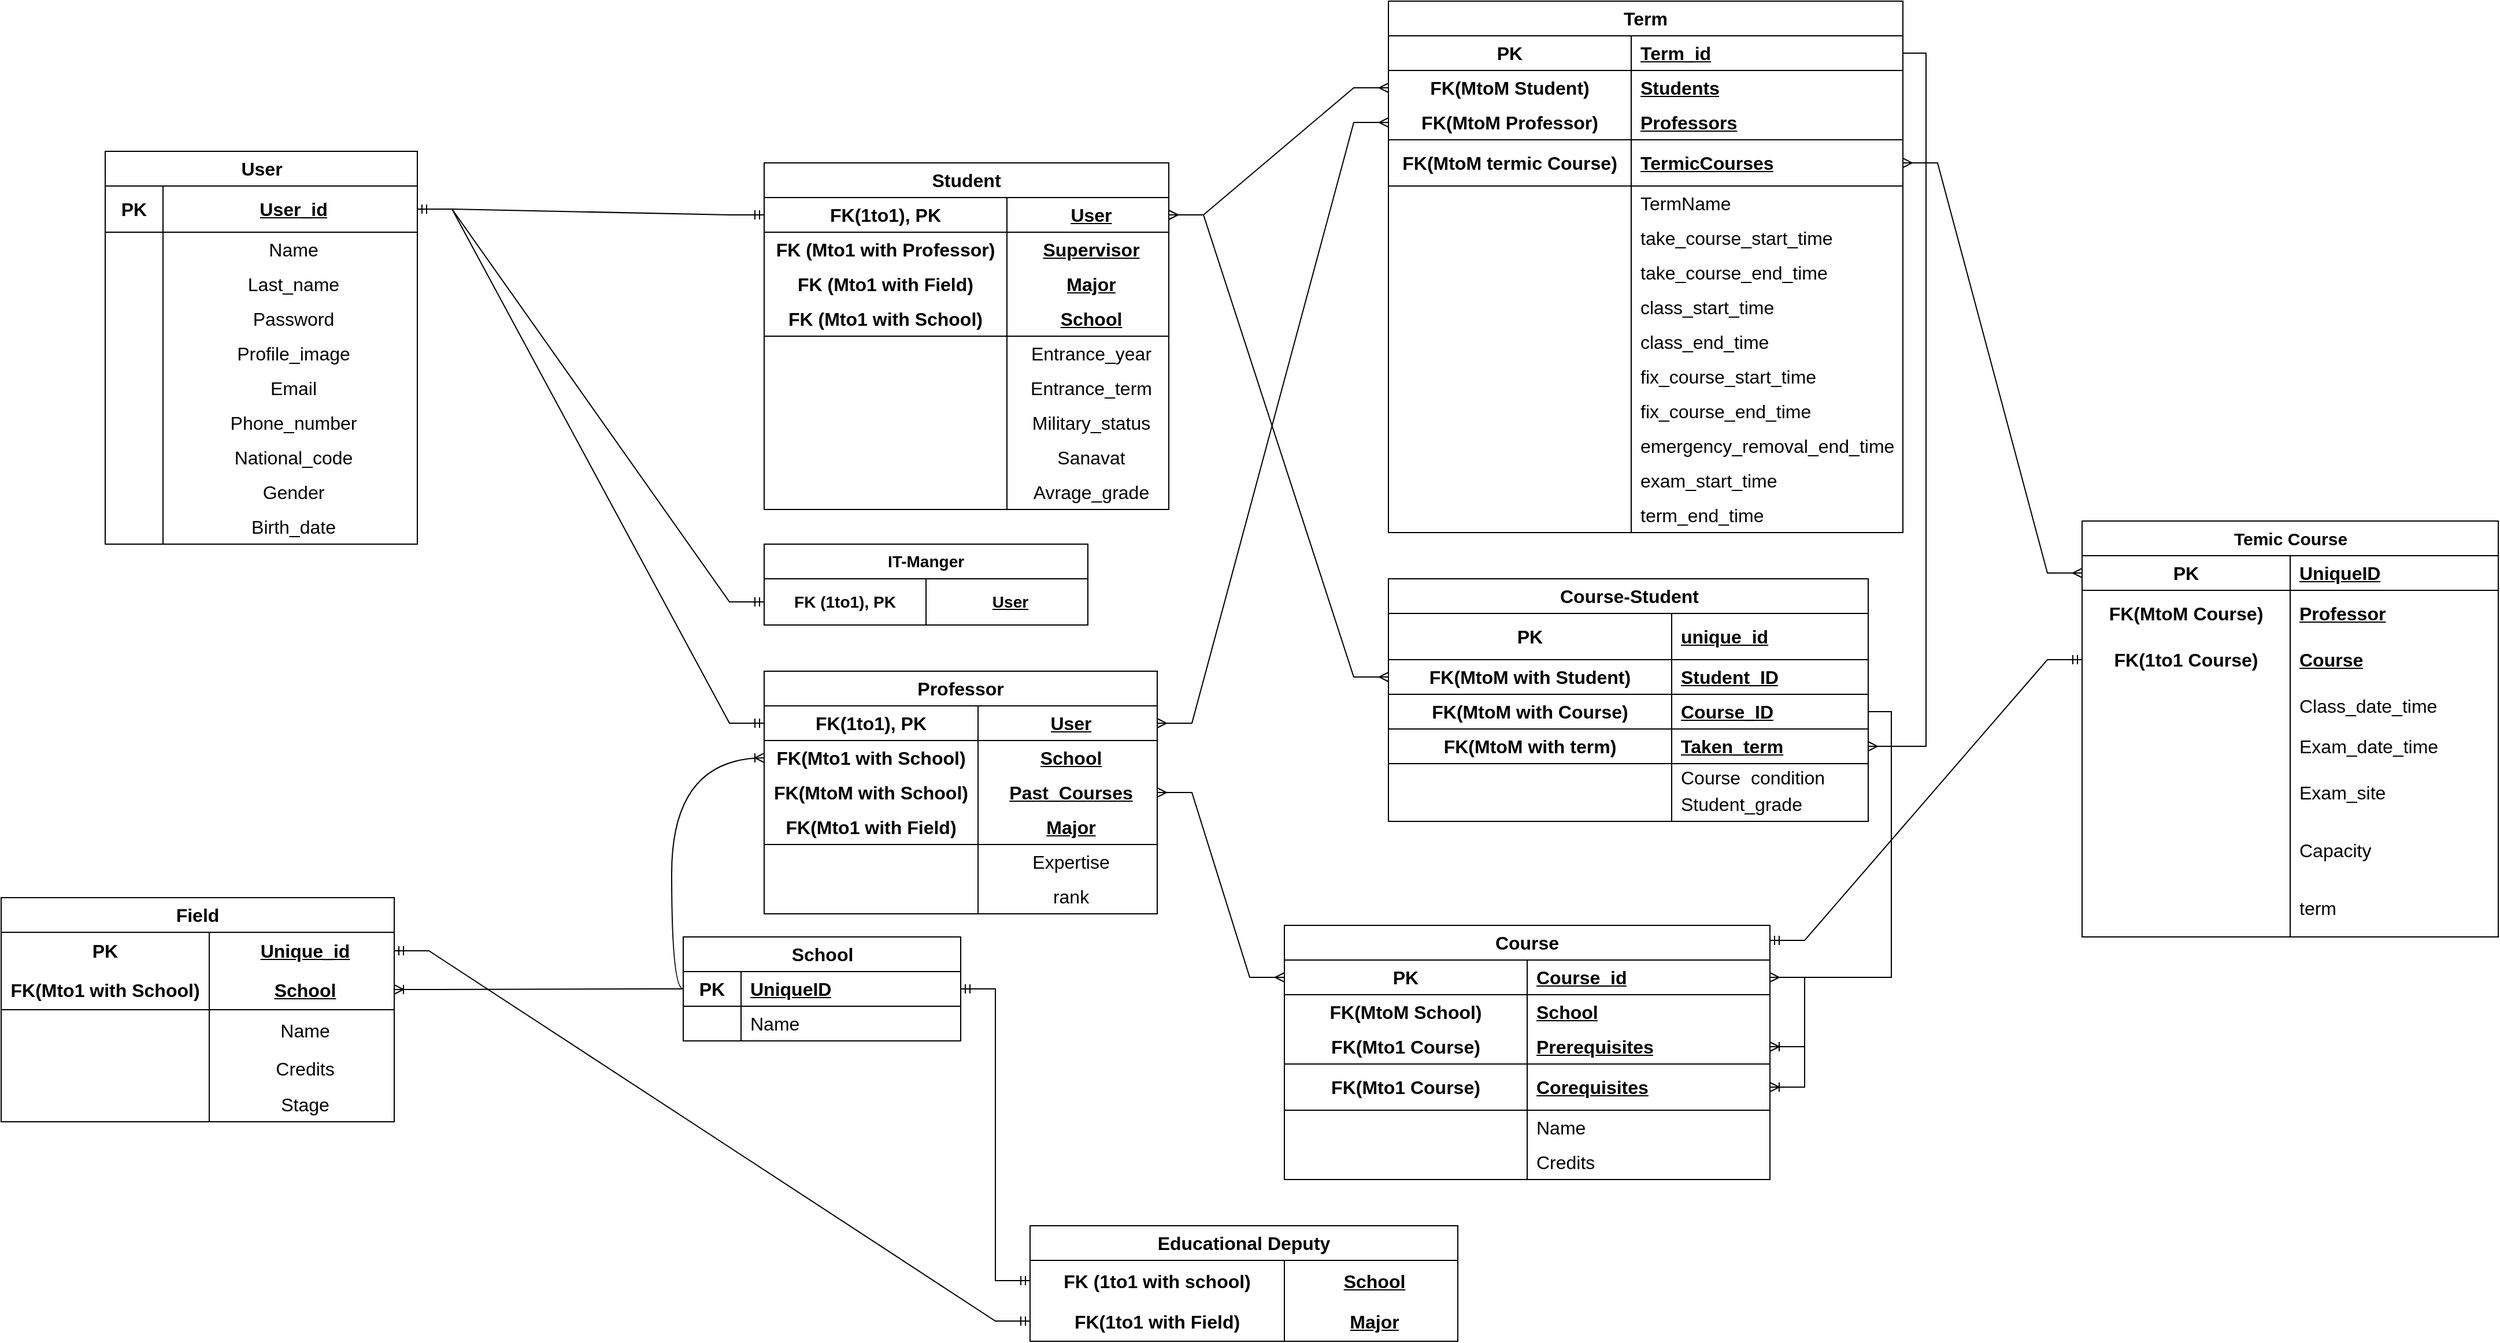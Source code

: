 <mxfile version="22.0.3" type="device">
  <diagram name="Page-1" id="7ykQqm1KrUZKdQSwvkGB">
    <mxGraphModel dx="2173" dy="2400" grid="1" gridSize="10" guides="1" tooltips="1" connect="1" arrows="1" fold="1" page="1" pageScale="1" pageWidth="850" pageHeight="1100" math="0" shadow="0">
      <root>
        <mxCell id="0" />
        <mxCell id="1" parent="0" />
        <mxCell id="Wn_FTvCQjTH_UWzoj9FQ-14" value="User" style="shape=table;startSize=30;container=1;collapsible=1;childLayout=tableLayout;fixedRows=1;rowLines=0;fontStyle=1;align=center;resizeLast=1;html=1;fontSize=16;spacing=2;spacingTop=0;textDirection=ltr;verticalAlign=middle;" parent="1" vertex="1">
          <mxGeometry x="-260" y="20" width="270" height="340" as="geometry" />
        </mxCell>
        <mxCell id="Wn_FTvCQjTH_UWzoj9FQ-15" value="" style="shape=tableRow;horizontal=0;startSize=0;swimlaneHead=0;swimlaneBody=0;fillColor=none;collapsible=0;dropTarget=0;points=[[0,0.5],[1,0.5]];portConstraint=eastwest;top=0;left=0;right=0;bottom=1;fontSize=16;" parent="Wn_FTvCQjTH_UWzoj9FQ-14" vertex="1">
          <mxGeometry y="30" width="270" height="40" as="geometry" />
        </mxCell>
        <mxCell id="Wn_FTvCQjTH_UWzoj9FQ-16" value="PK" style="shape=partialRectangle;connectable=0;fillColor=none;top=0;left=0;bottom=0;right=0;fontStyle=1;overflow=hidden;whiteSpace=wrap;html=1;fontSize=16;" parent="Wn_FTvCQjTH_UWzoj9FQ-15" vertex="1">
          <mxGeometry width="50" height="40" as="geometry">
            <mxRectangle width="50" height="40" as="alternateBounds" />
          </mxGeometry>
        </mxCell>
        <mxCell id="Wn_FTvCQjTH_UWzoj9FQ-17" value="User_id" style="shape=partialRectangle;connectable=0;fillColor=none;top=0;left=0;bottom=0;right=0;align=center;spacingLeft=6;fontStyle=5;overflow=hidden;whiteSpace=wrap;html=1;fontSize=16;" parent="Wn_FTvCQjTH_UWzoj9FQ-15" vertex="1">
          <mxGeometry x="50" width="220" height="40" as="geometry">
            <mxRectangle width="220" height="40" as="alternateBounds" />
          </mxGeometry>
        </mxCell>
        <mxCell id="Wn_FTvCQjTH_UWzoj9FQ-18" value="" style="shape=tableRow;horizontal=0;startSize=0;swimlaneHead=0;swimlaneBody=0;fillColor=none;collapsible=0;dropTarget=0;points=[[0,0.5],[1,0.5]];portConstraint=eastwest;top=0;left=0;right=0;bottom=0;fontSize=16;" parent="Wn_FTvCQjTH_UWzoj9FQ-14" vertex="1">
          <mxGeometry y="70" width="270" height="30" as="geometry" />
        </mxCell>
        <mxCell id="Wn_FTvCQjTH_UWzoj9FQ-19" value="" style="shape=partialRectangle;connectable=0;fillColor=none;top=0;left=0;bottom=0;right=0;editable=1;overflow=hidden;whiteSpace=wrap;html=1;fontSize=16;" parent="Wn_FTvCQjTH_UWzoj9FQ-18" vertex="1">
          <mxGeometry width="50" height="30" as="geometry">
            <mxRectangle width="50" height="30" as="alternateBounds" />
          </mxGeometry>
        </mxCell>
        <mxCell id="Wn_FTvCQjTH_UWzoj9FQ-20" value="Name" style="shape=partialRectangle;connectable=0;fillColor=none;top=0;left=0;bottom=0;right=0;align=center;spacingLeft=6;overflow=hidden;whiteSpace=wrap;html=1;fontSize=16;" parent="Wn_FTvCQjTH_UWzoj9FQ-18" vertex="1">
          <mxGeometry x="50" width="220" height="30" as="geometry">
            <mxRectangle width="220" height="30" as="alternateBounds" />
          </mxGeometry>
        </mxCell>
        <mxCell id="Wn_FTvCQjTH_UWzoj9FQ-21" value="" style="shape=tableRow;horizontal=0;startSize=0;swimlaneHead=0;swimlaneBody=0;fillColor=none;collapsible=0;dropTarget=0;points=[[0,0.5],[1,0.5]];portConstraint=eastwest;top=0;left=0;right=0;bottom=0;fontSize=16;" parent="Wn_FTvCQjTH_UWzoj9FQ-14" vertex="1">
          <mxGeometry y="100" width="270" height="30" as="geometry" />
        </mxCell>
        <mxCell id="Wn_FTvCQjTH_UWzoj9FQ-22" value="" style="shape=partialRectangle;connectable=0;fillColor=none;top=0;left=0;bottom=0;right=0;editable=1;overflow=hidden;whiteSpace=wrap;html=1;fontSize=16;" parent="Wn_FTvCQjTH_UWzoj9FQ-21" vertex="1">
          <mxGeometry width="50" height="30" as="geometry">
            <mxRectangle width="50" height="30" as="alternateBounds" />
          </mxGeometry>
        </mxCell>
        <mxCell id="Wn_FTvCQjTH_UWzoj9FQ-23" value="Last_name" style="shape=partialRectangle;connectable=0;fillColor=none;top=0;left=0;bottom=0;right=0;align=center;spacingLeft=6;overflow=hidden;whiteSpace=wrap;html=1;fontSize=16;" parent="Wn_FTvCQjTH_UWzoj9FQ-21" vertex="1">
          <mxGeometry x="50" width="220" height="30" as="geometry">
            <mxRectangle width="220" height="30" as="alternateBounds" />
          </mxGeometry>
        </mxCell>
        <mxCell id="Wn_FTvCQjTH_UWzoj9FQ-24" value="" style="shape=tableRow;horizontal=0;startSize=0;swimlaneHead=0;swimlaneBody=0;fillColor=none;collapsible=0;dropTarget=0;points=[[0,0.5],[1,0.5]];portConstraint=eastwest;top=0;left=0;right=0;bottom=0;fontSize=16;" parent="Wn_FTvCQjTH_UWzoj9FQ-14" vertex="1">
          <mxGeometry y="130" width="270" height="30" as="geometry" />
        </mxCell>
        <mxCell id="Wn_FTvCQjTH_UWzoj9FQ-25" value="" style="shape=partialRectangle;connectable=0;fillColor=none;top=0;left=0;bottom=0;right=0;editable=1;overflow=hidden;whiteSpace=wrap;html=1;fontSize=16;" parent="Wn_FTvCQjTH_UWzoj9FQ-24" vertex="1">
          <mxGeometry width="50" height="30" as="geometry">
            <mxRectangle width="50" height="30" as="alternateBounds" />
          </mxGeometry>
        </mxCell>
        <mxCell id="Wn_FTvCQjTH_UWzoj9FQ-26" value="Password" style="shape=partialRectangle;connectable=0;fillColor=none;top=0;left=0;bottom=0;right=0;align=center;spacingLeft=6;overflow=hidden;whiteSpace=wrap;html=1;fontSize=16;" parent="Wn_FTvCQjTH_UWzoj9FQ-24" vertex="1">
          <mxGeometry x="50" width="220" height="30" as="geometry">
            <mxRectangle width="220" height="30" as="alternateBounds" />
          </mxGeometry>
        </mxCell>
        <mxCell id="Wn_FTvCQjTH_UWzoj9FQ-31" value="" style="shape=tableRow;horizontal=0;startSize=0;swimlaneHead=0;swimlaneBody=0;fillColor=none;collapsible=0;dropTarget=0;points=[[0,0.5],[1,0.5]];portConstraint=eastwest;top=0;left=0;right=0;bottom=0;fontSize=16;" parent="Wn_FTvCQjTH_UWzoj9FQ-14" vertex="1">
          <mxGeometry y="160" width="270" height="30" as="geometry" />
        </mxCell>
        <mxCell id="Wn_FTvCQjTH_UWzoj9FQ-32" value="" style="shape=partialRectangle;connectable=0;fillColor=none;top=0;left=0;bottom=0;right=0;editable=1;overflow=hidden;whiteSpace=wrap;html=1;fontSize=16;" parent="Wn_FTvCQjTH_UWzoj9FQ-31" vertex="1">
          <mxGeometry width="50" height="30" as="geometry">
            <mxRectangle width="50" height="30" as="alternateBounds" />
          </mxGeometry>
        </mxCell>
        <mxCell id="Wn_FTvCQjTH_UWzoj9FQ-33" value="Profile_image" style="shape=partialRectangle;connectable=0;fillColor=none;top=0;left=0;bottom=0;right=0;align=center;spacingLeft=6;overflow=hidden;whiteSpace=wrap;html=1;fontSize=16;" parent="Wn_FTvCQjTH_UWzoj9FQ-31" vertex="1">
          <mxGeometry x="50" width="220" height="30" as="geometry">
            <mxRectangle width="220" height="30" as="alternateBounds" />
          </mxGeometry>
        </mxCell>
        <mxCell id="Wn_FTvCQjTH_UWzoj9FQ-34" value="" style="shape=tableRow;horizontal=0;startSize=0;swimlaneHead=0;swimlaneBody=0;fillColor=none;collapsible=0;dropTarget=0;points=[[0,0.5],[1,0.5]];portConstraint=eastwest;top=0;left=0;right=0;bottom=0;fontSize=16;" parent="Wn_FTvCQjTH_UWzoj9FQ-14" vertex="1">
          <mxGeometry y="190" width="270" height="30" as="geometry" />
        </mxCell>
        <mxCell id="Wn_FTvCQjTH_UWzoj9FQ-35" value="" style="shape=partialRectangle;connectable=0;fillColor=none;top=0;left=0;bottom=0;right=0;editable=1;overflow=hidden;whiteSpace=wrap;html=1;fontSize=16;" parent="Wn_FTvCQjTH_UWzoj9FQ-34" vertex="1">
          <mxGeometry width="50" height="30" as="geometry">
            <mxRectangle width="50" height="30" as="alternateBounds" />
          </mxGeometry>
        </mxCell>
        <mxCell id="Wn_FTvCQjTH_UWzoj9FQ-36" value="Email" style="shape=partialRectangle;connectable=0;fillColor=none;top=0;left=0;bottom=0;right=0;align=center;spacingLeft=6;overflow=hidden;whiteSpace=wrap;html=1;fontSize=16;" parent="Wn_FTvCQjTH_UWzoj9FQ-34" vertex="1">
          <mxGeometry x="50" width="220" height="30" as="geometry">
            <mxRectangle width="220" height="30" as="alternateBounds" />
          </mxGeometry>
        </mxCell>
        <mxCell id="Wn_FTvCQjTH_UWzoj9FQ-37" value="" style="shape=tableRow;horizontal=0;startSize=0;swimlaneHead=0;swimlaneBody=0;fillColor=none;collapsible=0;dropTarget=0;points=[[0,0.5],[1,0.5]];portConstraint=eastwest;top=0;left=0;right=0;bottom=0;fontSize=16;" parent="Wn_FTvCQjTH_UWzoj9FQ-14" vertex="1">
          <mxGeometry y="220" width="270" height="30" as="geometry" />
        </mxCell>
        <mxCell id="Wn_FTvCQjTH_UWzoj9FQ-38" value="" style="shape=partialRectangle;connectable=0;fillColor=none;top=0;left=0;bottom=0;right=0;editable=1;overflow=hidden;whiteSpace=wrap;html=1;fontSize=16;" parent="Wn_FTvCQjTH_UWzoj9FQ-37" vertex="1">
          <mxGeometry width="50" height="30" as="geometry">
            <mxRectangle width="50" height="30" as="alternateBounds" />
          </mxGeometry>
        </mxCell>
        <mxCell id="Wn_FTvCQjTH_UWzoj9FQ-39" value="Phone_number" style="shape=partialRectangle;connectable=0;fillColor=none;top=0;left=0;bottom=0;right=0;align=center;spacingLeft=6;overflow=hidden;whiteSpace=wrap;html=1;fontSize=16;" parent="Wn_FTvCQjTH_UWzoj9FQ-37" vertex="1">
          <mxGeometry x="50" width="220" height="30" as="geometry">
            <mxRectangle width="220" height="30" as="alternateBounds" />
          </mxGeometry>
        </mxCell>
        <mxCell id="Wn_FTvCQjTH_UWzoj9FQ-40" value="" style="shape=tableRow;horizontal=0;startSize=0;swimlaneHead=0;swimlaneBody=0;fillColor=none;collapsible=0;dropTarget=0;points=[[0,0.5],[1,0.5]];portConstraint=eastwest;top=0;left=0;right=0;bottom=0;fontSize=16;" parent="Wn_FTvCQjTH_UWzoj9FQ-14" vertex="1">
          <mxGeometry y="250" width="270" height="30" as="geometry" />
        </mxCell>
        <mxCell id="Wn_FTvCQjTH_UWzoj9FQ-41" value="" style="shape=partialRectangle;connectable=0;fillColor=none;top=0;left=0;bottom=0;right=0;editable=1;overflow=hidden;whiteSpace=wrap;html=1;fontSize=16;" parent="Wn_FTvCQjTH_UWzoj9FQ-40" vertex="1">
          <mxGeometry width="50" height="30" as="geometry">
            <mxRectangle width="50" height="30" as="alternateBounds" />
          </mxGeometry>
        </mxCell>
        <mxCell id="Wn_FTvCQjTH_UWzoj9FQ-42" value="National_code" style="shape=partialRectangle;connectable=0;fillColor=none;top=0;left=0;bottom=0;right=0;align=center;spacingLeft=6;overflow=hidden;whiteSpace=wrap;html=1;fontSize=16;" parent="Wn_FTvCQjTH_UWzoj9FQ-40" vertex="1">
          <mxGeometry x="50" width="220" height="30" as="geometry">
            <mxRectangle width="220" height="30" as="alternateBounds" />
          </mxGeometry>
        </mxCell>
        <mxCell id="Wn_FTvCQjTH_UWzoj9FQ-43" value="" style="shape=tableRow;horizontal=0;startSize=0;swimlaneHead=0;swimlaneBody=0;fillColor=none;collapsible=0;dropTarget=0;points=[[0,0.5],[1,0.5]];portConstraint=eastwest;top=0;left=0;right=0;bottom=0;fontSize=16;" parent="Wn_FTvCQjTH_UWzoj9FQ-14" vertex="1">
          <mxGeometry y="280" width="270" height="30" as="geometry" />
        </mxCell>
        <mxCell id="Wn_FTvCQjTH_UWzoj9FQ-44" value="" style="shape=partialRectangle;connectable=0;fillColor=none;top=0;left=0;bottom=0;right=0;editable=1;overflow=hidden;whiteSpace=wrap;html=1;fontSize=16;" parent="Wn_FTvCQjTH_UWzoj9FQ-43" vertex="1">
          <mxGeometry width="50" height="30" as="geometry">
            <mxRectangle width="50" height="30" as="alternateBounds" />
          </mxGeometry>
        </mxCell>
        <mxCell id="Wn_FTvCQjTH_UWzoj9FQ-45" value="Gender" style="shape=partialRectangle;connectable=0;fillColor=none;top=0;left=0;bottom=0;right=0;align=center;spacingLeft=6;overflow=hidden;whiteSpace=wrap;html=1;fontSize=16;" parent="Wn_FTvCQjTH_UWzoj9FQ-43" vertex="1">
          <mxGeometry x="50" width="220" height="30" as="geometry">
            <mxRectangle width="220" height="30" as="alternateBounds" />
          </mxGeometry>
        </mxCell>
        <mxCell id="Wn_FTvCQjTH_UWzoj9FQ-46" value="" style="shape=tableRow;horizontal=0;startSize=0;swimlaneHead=0;swimlaneBody=0;fillColor=none;collapsible=0;dropTarget=0;points=[[0,0.5],[1,0.5]];portConstraint=eastwest;top=0;left=0;right=0;bottom=0;fontSize=16;" parent="Wn_FTvCQjTH_UWzoj9FQ-14" vertex="1">
          <mxGeometry y="310" width="270" height="30" as="geometry" />
        </mxCell>
        <mxCell id="Wn_FTvCQjTH_UWzoj9FQ-47" value="" style="shape=partialRectangle;connectable=0;fillColor=none;top=0;left=0;bottom=0;right=0;editable=1;overflow=hidden;whiteSpace=wrap;html=1;fontSize=16;" parent="Wn_FTvCQjTH_UWzoj9FQ-46" vertex="1">
          <mxGeometry width="50" height="30" as="geometry">
            <mxRectangle width="50" height="30" as="alternateBounds" />
          </mxGeometry>
        </mxCell>
        <mxCell id="Wn_FTvCQjTH_UWzoj9FQ-48" value="Birth_date" style="shape=partialRectangle;connectable=0;fillColor=none;top=0;left=0;bottom=0;right=0;align=center;spacingLeft=6;overflow=hidden;whiteSpace=wrap;html=1;fontSize=16;spacing=2;" parent="Wn_FTvCQjTH_UWzoj9FQ-46" vertex="1">
          <mxGeometry x="50" width="220" height="30" as="geometry">
            <mxRectangle width="220" height="30" as="alternateBounds" />
          </mxGeometry>
        </mxCell>
        <mxCell id="Wn_FTvCQjTH_UWzoj9FQ-126" value="Professor" style="shape=table;startSize=30;container=1;collapsible=1;childLayout=tableLayout;fixedRows=1;rowLines=0;fontStyle=1;align=center;resizeLast=1;html=1;whiteSpace=wrap;fontSize=16;" parent="1" vertex="1">
          <mxGeometry x="310" y="470" width="340" height="210" as="geometry" />
        </mxCell>
        <mxCell id="HC_9xHPfZa3ALFJg_-GU-84" value="" style="shape=tableRow;horizontal=0;startSize=0;swimlaneHead=0;swimlaneBody=0;fillColor=none;collapsible=0;dropTarget=0;points=[[0,0.5],[1,0.5]];portConstraint=eastwest;top=0;left=0;right=0;bottom=1;html=1;fontSize=16;" parent="Wn_FTvCQjTH_UWzoj9FQ-126" vertex="1">
          <mxGeometry y="30" width="340" height="30" as="geometry" />
        </mxCell>
        <mxCell id="HC_9xHPfZa3ALFJg_-GU-85" value="FK(1to1), PK" style="shape=partialRectangle;connectable=0;fillColor=none;top=0;left=0;bottom=0;right=0;fontStyle=1;overflow=hidden;html=1;whiteSpace=wrap;fontSize=16;" parent="HC_9xHPfZa3ALFJg_-GU-84" vertex="1">
          <mxGeometry width="185" height="30" as="geometry">
            <mxRectangle width="185" height="30" as="alternateBounds" />
          </mxGeometry>
        </mxCell>
        <mxCell id="HC_9xHPfZa3ALFJg_-GU-86" value="User" style="shape=partialRectangle;connectable=0;fillColor=none;top=0;left=0;bottom=0;right=0;align=center;spacingLeft=6;fontStyle=5;overflow=hidden;html=1;whiteSpace=wrap;fontSize=16;" parent="HC_9xHPfZa3ALFJg_-GU-84" vertex="1">
          <mxGeometry x="185" width="155" height="30" as="geometry">
            <mxRectangle width="155" height="30" as="alternateBounds" />
          </mxGeometry>
        </mxCell>
        <mxCell id="Wn_FTvCQjTH_UWzoj9FQ-127" value="" style="shape=tableRow;horizontal=0;startSize=0;swimlaneHead=0;swimlaneBody=0;fillColor=none;collapsible=0;dropTarget=0;points=[[0,0.5],[1,0.5]];portConstraint=eastwest;top=0;left=0;right=0;bottom=0;html=1;fontSize=16;" parent="Wn_FTvCQjTH_UWzoj9FQ-126" vertex="1">
          <mxGeometry y="60" width="340" height="30" as="geometry" />
        </mxCell>
        <mxCell id="Wn_FTvCQjTH_UWzoj9FQ-128" value="FK(Mto1 with School)" style="shape=partialRectangle;connectable=0;fillColor=none;top=0;left=0;bottom=0;right=0;fontStyle=1;overflow=hidden;html=1;whiteSpace=wrap;fontSize=16;" parent="Wn_FTvCQjTH_UWzoj9FQ-127" vertex="1">
          <mxGeometry width="185" height="30" as="geometry">
            <mxRectangle width="185" height="30" as="alternateBounds" />
          </mxGeometry>
        </mxCell>
        <mxCell id="Wn_FTvCQjTH_UWzoj9FQ-129" value="School" style="shape=partialRectangle;connectable=0;fillColor=none;top=0;left=0;bottom=0;right=0;align=center;spacingLeft=6;fontStyle=5;overflow=hidden;html=1;whiteSpace=wrap;fontSize=16;" parent="Wn_FTvCQjTH_UWzoj9FQ-127" vertex="1">
          <mxGeometry x="185" width="155" height="30" as="geometry">
            <mxRectangle width="155" height="30" as="alternateBounds" />
          </mxGeometry>
        </mxCell>
        <mxCell id="S2B1JYNabFZmoazdIxnJ-1" value="" style="shape=tableRow;horizontal=0;startSize=0;swimlaneHead=0;swimlaneBody=0;fillColor=none;collapsible=0;dropTarget=0;points=[[0,0.5],[1,0.5]];portConstraint=eastwest;top=0;left=0;right=0;bottom=0;html=1;fontSize=16;" vertex="1" parent="Wn_FTvCQjTH_UWzoj9FQ-126">
          <mxGeometry y="90" width="340" height="30" as="geometry" />
        </mxCell>
        <mxCell id="S2B1JYNabFZmoazdIxnJ-2" value="FK(MtoM with School)" style="shape=partialRectangle;connectable=0;fillColor=none;top=0;left=0;bottom=0;right=0;fontStyle=1;overflow=hidden;html=1;whiteSpace=wrap;fontSize=16;" vertex="1" parent="S2B1JYNabFZmoazdIxnJ-1">
          <mxGeometry width="185" height="30" as="geometry">
            <mxRectangle width="185" height="30" as="alternateBounds" />
          </mxGeometry>
        </mxCell>
        <mxCell id="S2B1JYNabFZmoazdIxnJ-3" value="Past_Courses" style="shape=partialRectangle;connectable=0;fillColor=none;top=0;left=0;bottom=0;right=0;align=center;spacingLeft=6;fontStyle=5;overflow=hidden;html=1;whiteSpace=wrap;fontSize=16;" vertex="1" parent="S2B1JYNabFZmoazdIxnJ-1">
          <mxGeometry x="185" width="155" height="30" as="geometry">
            <mxRectangle width="155" height="30" as="alternateBounds" />
          </mxGeometry>
        </mxCell>
        <mxCell id="Wn_FTvCQjTH_UWzoj9FQ-130" value="" style="shape=tableRow;horizontal=0;startSize=0;swimlaneHead=0;swimlaneBody=0;fillColor=none;collapsible=0;dropTarget=0;points=[[0,0.5],[1,0.5]];portConstraint=eastwest;top=0;left=0;right=0;bottom=1;html=1;fontSize=16;" parent="Wn_FTvCQjTH_UWzoj9FQ-126" vertex="1">
          <mxGeometry y="120" width="340" height="30" as="geometry" />
        </mxCell>
        <mxCell id="Wn_FTvCQjTH_UWzoj9FQ-131" value="FK(Mto1 with Field)" style="shape=partialRectangle;connectable=0;fillColor=none;top=0;left=0;bottom=0;right=0;fontStyle=1;overflow=hidden;html=1;whiteSpace=wrap;fontSize=16;" parent="Wn_FTvCQjTH_UWzoj9FQ-130" vertex="1">
          <mxGeometry width="185" height="30" as="geometry">
            <mxRectangle width="185" height="30" as="alternateBounds" />
          </mxGeometry>
        </mxCell>
        <mxCell id="Wn_FTvCQjTH_UWzoj9FQ-132" value="Major" style="shape=partialRectangle;connectable=0;fillColor=none;top=0;left=0;bottom=0;right=0;align=center;spacingLeft=6;fontStyle=5;overflow=hidden;html=1;whiteSpace=wrap;fontSize=16;" parent="Wn_FTvCQjTH_UWzoj9FQ-130" vertex="1">
          <mxGeometry x="185" width="155" height="30" as="geometry">
            <mxRectangle width="155" height="30" as="alternateBounds" />
          </mxGeometry>
        </mxCell>
        <mxCell id="Wn_FTvCQjTH_UWzoj9FQ-133" value="" style="shape=tableRow;horizontal=0;startSize=0;swimlaneHead=0;swimlaneBody=0;fillColor=none;collapsible=0;dropTarget=0;points=[[0,0.5],[1,0.5]];portConstraint=eastwest;top=0;left=0;right=0;bottom=0;html=1;fontSize=16;" parent="Wn_FTvCQjTH_UWzoj9FQ-126" vertex="1">
          <mxGeometry y="150" width="340" height="30" as="geometry" />
        </mxCell>
        <mxCell id="Wn_FTvCQjTH_UWzoj9FQ-134" value="" style="shape=partialRectangle;connectable=0;fillColor=none;top=0;left=0;bottom=0;right=0;editable=1;overflow=hidden;html=1;whiteSpace=wrap;fontSize=16;" parent="Wn_FTvCQjTH_UWzoj9FQ-133" vertex="1">
          <mxGeometry width="185" height="30" as="geometry">
            <mxRectangle width="185" height="30" as="alternateBounds" />
          </mxGeometry>
        </mxCell>
        <mxCell id="Wn_FTvCQjTH_UWzoj9FQ-135" value="Expertise" style="shape=partialRectangle;connectable=0;fillColor=none;top=0;left=0;bottom=0;right=0;align=center;spacingLeft=6;overflow=hidden;html=1;whiteSpace=wrap;fontSize=16;" parent="Wn_FTvCQjTH_UWzoj9FQ-133" vertex="1">
          <mxGeometry x="185" width="155" height="30" as="geometry">
            <mxRectangle width="155" height="30" as="alternateBounds" />
          </mxGeometry>
        </mxCell>
        <mxCell id="Wn_FTvCQjTH_UWzoj9FQ-136" value="" style="shape=tableRow;horizontal=0;startSize=0;swimlaneHead=0;swimlaneBody=0;fillColor=none;collapsible=0;dropTarget=0;points=[[0,0.5],[1,0.5]];portConstraint=eastwest;top=0;left=0;right=0;bottom=0;html=1;fontSize=16;" parent="Wn_FTvCQjTH_UWzoj9FQ-126" vertex="1">
          <mxGeometry y="180" width="340" height="30" as="geometry" />
        </mxCell>
        <mxCell id="Wn_FTvCQjTH_UWzoj9FQ-137" value="" style="shape=partialRectangle;connectable=0;fillColor=none;top=0;left=0;bottom=0;right=0;editable=1;overflow=hidden;html=1;whiteSpace=wrap;fontSize=16;" parent="Wn_FTvCQjTH_UWzoj9FQ-136" vertex="1">
          <mxGeometry width="185" height="30" as="geometry">
            <mxRectangle width="185" height="30" as="alternateBounds" />
          </mxGeometry>
        </mxCell>
        <mxCell id="Wn_FTvCQjTH_UWzoj9FQ-138" value="rank" style="shape=partialRectangle;connectable=0;fillColor=none;top=0;left=0;bottom=0;right=0;align=center;spacingLeft=6;overflow=hidden;html=1;whiteSpace=wrap;fontSize=16;" parent="Wn_FTvCQjTH_UWzoj9FQ-136" vertex="1">
          <mxGeometry x="185" width="155" height="30" as="geometry">
            <mxRectangle width="155" height="30" as="alternateBounds" />
          </mxGeometry>
        </mxCell>
        <mxCell id="Wn_FTvCQjTH_UWzoj9FQ-166" value="Student" style="shape=table;startSize=30;container=1;collapsible=1;childLayout=tableLayout;fixedRows=1;rowLines=0;fontStyle=1;align=center;resizeLast=1;html=1;whiteSpace=wrap;fontSize=16;" parent="1" vertex="1">
          <mxGeometry x="310" y="30" width="350" height="300" as="geometry" />
        </mxCell>
        <mxCell id="HC_9xHPfZa3ALFJg_-GU-81" value="" style="shape=tableRow;horizontal=0;startSize=0;swimlaneHead=0;swimlaneBody=0;fillColor=none;collapsible=0;dropTarget=0;points=[[0,0.5],[1,0.5]];portConstraint=eastwest;top=0;left=0;right=0;bottom=1;html=1;fontSize=16;" parent="Wn_FTvCQjTH_UWzoj9FQ-166" vertex="1">
          <mxGeometry y="30" width="350" height="30" as="geometry" />
        </mxCell>
        <mxCell id="HC_9xHPfZa3ALFJg_-GU-82" value="FK(1to1), PK" style="shape=partialRectangle;connectable=0;fillColor=none;top=0;left=0;bottom=0;right=0;fontStyle=1;overflow=hidden;html=1;whiteSpace=wrap;fontSize=16;" parent="HC_9xHPfZa3ALFJg_-GU-81" vertex="1">
          <mxGeometry width="210" height="30" as="geometry">
            <mxRectangle width="210" height="30" as="alternateBounds" />
          </mxGeometry>
        </mxCell>
        <mxCell id="HC_9xHPfZa3ALFJg_-GU-83" value="User" style="shape=partialRectangle;connectable=0;fillColor=none;top=0;left=0;bottom=0;right=0;align=center;spacingLeft=6;fontStyle=5;overflow=hidden;html=1;whiteSpace=wrap;fontSize=16;" parent="HC_9xHPfZa3ALFJg_-GU-81" vertex="1">
          <mxGeometry x="210" width="140" height="30" as="geometry">
            <mxRectangle width="140" height="30" as="alternateBounds" />
          </mxGeometry>
        </mxCell>
        <mxCell id="Wn_FTvCQjTH_UWzoj9FQ-167" value="" style="shape=tableRow;horizontal=0;startSize=0;swimlaneHead=0;swimlaneBody=0;fillColor=none;collapsible=0;dropTarget=0;points=[[0,0.5],[1,0.5]];portConstraint=eastwest;top=0;left=0;right=0;bottom=0;html=1;fontSize=16;" parent="Wn_FTvCQjTH_UWzoj9FQ-166" vertex="1">
          <mxGeometry y="60" width="350" height="30" as="geometry" />
        </mxCell>
        <mxCell id="Wn_FTvCQjTH_UWzoj9FQ-168" value="FK (Mto1 with Professor)" style="shape=partialRectangle;connectable=0;fillColor=none;top=0;left=0;bottom=0;right=0;fontStyle=1;overflow=hidden;html=1;whiteSpace=wrap;fontSize=16;" parent="Wn_FTvCQjTH_UWzoj9FQ-167" vertex="1">
          <mxGeometry width="210" height="30" as="geometry">
            <mxRectangle width="210" height="30" as="alternateBounds" />
          </mxGeometry>
        </mxCell>
        <mxCell id="Wn_FTvCQjTH_UWzoj9FQ-169" value="Supervisor" style="shape=partialRectangle;connectable=0;fillColor=none;top=0;left=0;bottom=0;right=0;align=center;spacingLeft=6;fontStyle=5;overflow=hidden;html=1;whiteSpace=wrap;fontSize=16;" parent="Wn_FTvCQjTH_UWzoj9FQ-167" vertex="1">
          <mxGeometry x="210" width="140" height="30" as="geometry">
            <mxRectangle width="140" height="30" as="alternateBounds" />
          </mxGeometry>
        </mxCell>
        <mxCell id="Wn_FTvCQjTH_UWzoj9FQ-251" value="" style="shape=tableRow;horizontal=0;startSize=0;swimlaneHead=0;swimlaneBody=0;fillColor=none;collapsible=0;dropTarget=0;points=[[0,0.5],[1,0.5]];portConstraint=eastwest;top=0;left=0;right=0;bottom=0;fontSize=16;" parent="Wn_FTvCQjTH_UWzoj9FQ-166" vertex="1">
          <mxGeometry y="90" width="350" height="30" as="geometry" />
        </mxCell>
        <mxCell id="Wn_FTvCQjTH_UWzoj9FQ-252" value="&lt;b style=&quot;font-size: 16px;&quot;&gt;&lt;font style=&quot;font-size: 16px;&quot;&gt;FK (Mto1 with Field)&lt;/font&gt;&lt;/b&gt;" style="shape=partialRectangle;connectable=0;fillColor=none;top=0;left=0;bottom=0;right=0;fontStyle=0;overflow=hidden;whiteSpace=wrap;html=1;fontSize=16;" parent="Wn_FTvCQjTH_UWzoj9FQ-251" vertex="1">
          <mxGeometry width="210" height="30" as="geometry">
            <mxRectangle width="210" height="30" as="alternateBounds" />
          </mxGeometry>
        </mxCell>
        <mxCell id="Wn_FTvCQjTH_UWzoj9FQ-253" value="&lt;b style=&quot;font-size: 16px;&quot;&gt;&lt;u style=&quot;font-size: 16px;&quot;&gt;Major&lt;/u&gt;&lt;/b&gt;" style="shape=partialRectangle;connectable=0;fillColor=none;top=0;left=0;bottom=0;right=0;align=center;spacingLeft=6;fontStyle=0;overflow=hidden;whiteSpace=wrap;html=1;fontSize=16;" parent="Wn_FTvCQjTH_UWzoj9FQ-251" vertex="1">
          <mxGeometry x="210" width="140" height="30" as="geometry">
            <mxRectangle width="140" height="30" as="alternateBounds" />
          </mxGeometry>
        </mxCell>
        <mxCell id="Wn_FTvCQjTH_UWzoj9FQ-170" value="" style="shape=tableRow;horizontal=0;startSize=0;swimlaneHead=0;swimlaneBody=0;fillColor=none;collapsible=0;dropTarget=0;points=[[0,0.5],[1,0.5]];portConstraint=eastwest;top=0;left=0;right=0;bottom=1;html=1;fontSize=16;" parent="Wn_FTvCQjTH_UWzoj9FQ-166" vertex="1">
          <mxGeometry y="120" width="350" height="30" as="geometry" />
        </mxCell>
        <mxCell id="Wn_FTvCQjTH_UWzoj9FQ-171" value="FK (Mto1 with School)" style="shape=partialRectangle;connectable=0;fillColor=none;top=0;left=0;bottom=0;right=0;fontStyle=1;overflow=hidden;html=1;whiteSpace=wrap;fontSize=16;" parent="Wn_FTvCQjTH_UWzoj9FQ-170" vertex="1">
          <mxGeometry width="210" height="30" as="geometry">
            <mxRectangle width="210" height="30" as="alternateBounds" />
          </mxGeometry>
        </mxCell>
        <mxCell id="Wn_FTvCQjTH_UWzoj9FQ-172" value="School" style="shape=partialRectangle;connectable=0;fillColor=none;top=0;left=0;bottom=0;right=0;align=center;spacingLeft=6;fontStyle=5;overflow=hidden;html=1;whiteSpace=wrap;fontSize=16;" parent="Wn_FTvCQjTH_UWzoj9FQ-170" vertex="1">
          <mxGeometry x="210" width="140" height="30" as="geometry">
            <mxRectangle width="140" height="30" as="alternateBounds" />
          </mxGeometry>
        </mxCell>
        <mxCell id="Wn_FTvCQjTH_UWzoj9FQ-173" value="" style="shape=tableRow;horizontal=0;startSize=0;swimlaneHead=0;swimlaneBody=0;fillColor=none;collapsible=0;dropTarget=0;points=[[0,0.5],[1,0.5]];portConstraint=eastwest;top=0;left=0;right=0;bottom=0;html=1;fontSize=16;" parent="Wn_FTvCQjTH_UWzoj9FQ-166" vertex="1">
          <mxGeometry y="150" width="350" height="30" as="geometry" />
        </mxCell>
        <mxCell id="Wn_FTvCQjTH_UWzoj9FQ-174" value="" style="shape=partialRectangle;connectable=0;fillColor=none;top=0;left=0;bottom=0;right=0;editable=1;overflow=hidden;html=1;whiteSpace=wrap;fontSize=16;" parent="Wn_FTvCQjTH_UWzoj9FQ-173" vertex="1">
          <mxGeometry width="210" height="30" as="geometry">
            <mxRectangle width="210" height="30" as="alternateBounds" />
          </mxGeometry>
        </mxCell>
        <mxCell id="Wn_FTvCQjTH_UWzoj9FQ-175" value="Entrance_year" style="shape=partialRectangle;connectable=0;fillColor=none;top=0;left=0;bottom=0;right=0;align=center;spacingLeft=6;overflow=hidden;html=1;whiteSpace=wrap;fontSize=16;" parent="Wn_FTvCQjTH_UWzoj9FQ-173" vertex="1">
          <mxGeometry x="210" width="140" height="30" as="geometry">
            <mxRectangle width="140" height="30" as="alternateBounds" />
          </mxGeometry>
        </mxCell>
        <mxCell id="Wn_FTvCQjTH_UWzoj9FQ-176" value="" style="shape=tableRow;horizontal=0;startSize=0;swimlaneHead=0;swimlaneBody=0;fillColor=none;collapsible=0;dropTarget=0;points=[[0,0.5],[1,0.5]];portConstraint=eastwest;top=0;left=0;right=0;bottom=0;html=1;fontSize=16;" parent="Wn_FTvCQjTH_UWzoj9FQ-166" vertex="1">
          <mxGeometry y="180" width="350" height="30" as="geometry" />
        </mxCell>
        <mxCell id="Wn_FTvCQjTH_UWzoj9FQ-177" value="" style="shape=partialRectangle;connectable=0;fillColor=none;top=0;left=0;bottom=0;right=0;editable=1;overflow=hidden;html=1;whiteSpace=wrap;fontSize=16;" parent="Wn_FTvCQjTH_UWzoj9FQ-176" vertex="1">
          <mxGeometry width="210" height="30" as="geometry">
            <mxRectangle width="210" height="30" as="alternateBounds" />
          </mxGeometry>
        </mxCell>
        <mxCell id="Wn_FTvCQjTH_UWzoj9FQ-178" value="Entrance_term" style="shape=partialRectangle;connectable=0;fillColor=none;top=0;left=0;bottom=0;right=0;align=center;spacingLeft=6;overflow=hidden;html=1;whiteSpace=wrap;fontSize=16;" parent="Wn_FTvCQjTH_UWzoj9FQ-176" vertex="1">
          <mxGeometry x="210" width="140" height="30" as="geometry">
            <mxRectangle width="140" height="30" as="alternateBounds" />
          </mxGeometry>
        </mxCell>
        <mxCell id="Wn_FTvCQjTH_UWzoj9FQ-179" value="" style="shape=tableRow;horizontal=0;startSize=0;swimlaneHead=0;swimlaneBody=0;fillColor=none;collapsible=0;dropTarget=0;points=[[0,0.5],[1,0.5]];portConstraint=eastwest;top=0;left=0;right=0;bottom=0;html=1;fontSize=16;" parent="Wn_FTvCQjTH_UWzoj9FQ-166" vertex="1">
          <mxGeometry y="210" width="350" height="30" as="geometry" />
        </mxCell>
        <mxCell id="Wn_FTvCQjTH_UWzoj9FQ-180" value="" style="shape=partialRectangle;connectable=0;fillColor=none;top=0;left=0;bottom=0;right=0;editable=1;overflow=hidden;html=1;whiteSpace=wrap;fontSize=16;" parent="Wn_FTvCQjTH_UWzoj9FQ-179" vertex="1">
          <mxGeometry width="210" height="30" as="geometry">
            <mxRectangle width="210" height="30" as="alternateBounds" />
          </mxGeometry>
        </mxCell>
        <mxCell id="Wn_FTvCQjTH_UWzoj9FQ-181" value="Military_status" style="shape=partialRectangle;connectable=0;fillColor=none;top=0;left=0;bottom=0;right=0;align=center;spacingLeft=6;overflow=hidden;html=1;whiteSpace=wrap;fontSize=16;" parent="Wn_FTvCQjTH_UWzoj9FQ-179" vertex="1">
          <mxGeometry x="210" width="140" height="30" as="geometry">
            <mxRectangle width="140" height="30" as="alternateBounds" />
          </mxGeometry>
        </mxCell>
        <mxCell id="Wn_FTvCQjTH_UWzoj9FQ-182" value="" style="shape=tableRow;horizontal=0;startSize=0;swimlaneHead=0;swimlaneBody=0;fillColor=none;collapsible=0;dropTarget=0;points=[[0,0.5],[1,0.5]];portConstraint=eastwest;top=0;left=0;right=0;bottom=0;html=1;fontSize=16;" parent="Wn_FTvCQjTH_UWzoj9FQ-166" vertex="1">
          <mxGeometry y="240" width="350" height="30" as="geometry" />
        </mxCell>
        <mxCell id="Wn_FTvCQjTH_UWzoj9FQ-183" value="" style="shape=partialRectangle;connectable=0;fillColor=none;top=0;left=0;bottom=0;right=0;editable=1;overflow=hidden;html=1;whiteSpace=wrap;fontSize=16;" parent="Wn_FTvCQjTH_UWzoj9FQ-182" vertex="1">
          <mxGeometry width="210" height="30" as="geometry">
            <mxRectangle width="210" height="30" as="alternateBounds" />
          </mxGeometry>
        </mxCell>
        <mxCell id="Wn_FTvCQjTH_UWzoj9FQ-184" value="Sanavat" style="shape=partialRectangle;connectable=0;fillColor=none;top=0;left=0;bottom=0;right=0;align=center;spacingLeft=6;overflow=hidden;html=1;whiteSpace=wrap;fontSize=16;" parent="Wn_FTvCQjTH_UWzoj9FQ-182" vertex="1">
          <mxGeometry x="210" width="140" height="30" as="geometry">
            <mxRectangle width="140" height="30" as="alternateBounds" />
          </mxGeometry>
        </mxCell>
        <mxCell id="Wn_FTvCQjTH_UWzoj9FQ-188" value="" style="shape=tableRow;horizontal=0;startSize=0;swimlaneHead=0;swimlaneBody=0;fillColor=none;collapsible=0;dropTarget=0;points=[[0,0.5],[1,0.5]];portConstraint=eastwest;top=0;left=0;right=0;bottom=0;html=1;fontSize=16;" parent="Wn_FTvCQjTH_UWzoj9FQ-166" vertex="1">
          <mxGeometry y="270" width="350" height="30" as="geometry" />
        </mxCell>
        <mxCell id="Wn_FTvCQjTH_UWzoj9FQ-189" value="" style="shape=partialRectangle;connectable=0;fillColor=none;top=0;left=0;bottom=0;right=0;editable=1;overflow=hidden;html=1;whiteSpace=wrap;fontSize=16;" parent="Wn_FTvCQjTH_UWzoj9FQ-188" vertex="1">
          <mxGeometry width="210" height="30" as="geometry">
            <mxRectangle width="210" height="30" as="alternateBounds" />
          </mxGeometry>
        </mxCell>
        <mxCell id="Wn_FTvCQjTH_UWzoj9FQ-190" value="Avrage_grade" style="shape=partialRectangle;connectable=0;fillColor=none;top=0;left=0;bottom=0;right=0;align=center;spacingLeft=6;overflow=hidden;html=1;whiteSpace=wrap;fontSize=16;" parent="Wn_FTvCQjTH_UWzoj9FQ-188" vertex="1">
          <mxGeometry x="210" width="140" height="30" as="geometry">
            <mxRectangle width="140" height="30" as="alternateBounds" />
          </mxGeometry>
        </mxCell>
        <mxCell id="Wn_FTvCQjTH_UWzoj9FQ-267" value="&lt;p style=&quot;line-height: 120%; font-size: 16px;&quot;&gt;Field&lt;/p&gt;" style="shape=table;startSize=30;container=1;collapsible=1;childLayout=tableLayout;fixedRows=1;rowLines=0;fontStyle=1;align=center;resizeLast=1;html=1;whiteSpace=wrap;fontSize=16;" parent="1" vertex="1">
          <mxGeometry x="-350" y="666" width="340" height="194" as="geometry" />
        </mxCell>
        <mxCell id="Wn_FTvCQjTH_UWzoj9FQ-268" value="" style="shape=tableRow;horizontal=0;startSize=0;swimlaneHead=0;swimlaneBody=0;fillColor=none;collapsible=0;dropTarget=0;points=[[0,0.5],[1,0.5]];portConstraint=eastwest;top=0;left=0;right=0;bottom=0;html=1;fontSize=16;" parent="Wn_FTvCQjTH_UWzoj9FQ-267" vertex="1">
          <mxGeometry y="30" width="340" height="32" as="geometry" />
        </mxCell>
        <mxCell id="Wn_FTvCQjTH_UWzoj9FQ-269" value="PK" style="shape=partialRectangle;connectable=0;fillColor=none;top=0;left=0;bottom=0;right=0;fontStyle=1;overflow=hidden;html=1;whiteSpace=wrap;fontSize=16;container=1;" parent="Wn_FTvCQjTH_UWzoj9FQ-268" vertex="1">
          <mxGeometry width="180" height="32" as="geometry">
            <mxRectangle width="180" height="32" as="alternateBounds" />
          </mxGeometry>
        </mxCell>
        <mxCell id="Wn_FTvCQjTH_UWzoj9FQ-270" value="Unique_id" style="shape=partialRectangle;connectable=0;fillColor=none;top=0;left=0;bottom=0;right=0;align=center;spacingLeft=6;fontStyle=5;overflow=hidden;html=1;whiteSpace=wrap;fontSize=16;" parent="Wn_FTvCQjTH_UWzoj9FQ-268" vertex="1">
          <mxGeometry x="180" width="160" height="32" as="geometry">
            <mxRectangle width="160" height="32" as="alternateBounds" />
          </mxGeometry>
        </mxCell>
        <mxCell id="Wn_FTvCQjTH_UWzoj9FQ-271" value="" style="shape=tableRow;horizontal=0;startSize=0;swimlaneHead=0;swimlaneBody=0;fillColor=none;collapsible=0;dropTarget=0;points=[[0,0.5],[1,0.5]];portConstraint=eastwest;top=0;left=0;right=0;bottom=1;html=1;fontSize=16;" parent="Wn_FTvCQjTH_UWzoj9FQ-267" vertex="1">
          <mxGeometry y="62" width="340" height="35" as="geometry" />
        </mxCell>
        <mxCell id="Wn_FTvCQjTH_UWzoj9FQ-272" value="FK(Mto1 with School)" style="shape=partialRectangle;connectable=0;fillColor=none;top=0;left=0;bottom=0;right=0;fontStyle=1;overflow=hidden;html=1;whiteSpace=wrap;fontSize=16;" parent="Wn_FTvCQjTH_UWzoj9FQ-271" vertex="1">
          <mxGeometry width="180" height="35" as="geometry">
            <mxRectangle width="180" height="35" as="alternateBounds" />
          </mxGeometry>
        </mxCell>
        <mxCell id="Wn_FTvCQjTH_UWzoj9FQ-273" value="School" style="shape=partialRectangle;connectable=0;fillColor=none;top=0;left=0;bottom=0;right=0;align=center;spacingLeft=6;fontStyle=5;overflow=hidden;html=1;whiteSpace=wrap;fontSize=16;" parent="Wn_FTvCQjTH_UWzoj9FQ-271" vertex="1">
          <mxGeometry x="180" width="160" height="35" as="geometry">
            <mxRectangle width="160" height="35" as="alternateBounds" />
          </mxGeometry>
        </mxCell>
        <mxCell id="Wn_FTvCQjTH_UWzoj9FQ-274" value="" style="shape=tableRow;horizontal=0;startSize=0;swimlaneHead=0;swimlaneBody=0;fillColor=none;collapsible=0;dropTarget=0;points=[[0,0.5],[1,0.5]];portConstraint=eastwest;top=0;left=0;right=0;bottom=0;html=1;fontSize=16;" parent="Wn_FTvCQjTH_UWzoj9FQ-267" vertex="1">
          <mxGeometry y="97" width="340" height="35" as="geometry" />
        </mxCell>
        <mxCell id="Wn_FTvCQjTH_UWzoj9FQ-275" value="" style="shape=partialRectangle;connectable=0;fillColor=none;top=0;left=0;bottom=0;right=0;editable=1;overflow=hidden;html=1;whiteSpace=wrap;fontSize=16;" parent="Wn_FTvCQjTH_UWzoj9FQ-274" vertex="1">
          <mxGeometry width="180" height="35" as="geometry">
            <mxRectangle width="180" height="35" as="alternateBounds" />
          </mxGeometry>
        </mxCell>
        <mxCell id="Wn_FTvCQjTH_UWzoj9FQ-276" value="Name" style="shape=partialRectangle;connectable=0;fillColor=none;top=0;left=0;bottom=0;right=0;align=center;spacingLeft=6;overflow=hidden;html=1;whiteSpace=wrap;fontSize=16;" parent="Wn_FTvCQjTH_UWzoj9FQ-274" vertex="1">
          <mxGeometry x="180" width="160" height="35" as="geometry">
            <mxRectangle width="160" height="35" as="alternateBounds" />
          </mxGeometry>
        </mxCell>
        <mxCell id="Wn_FTvCQjTH_UWzoj9FQ-277" value="" style="shape=tableRow;horizontal=0;startSize=0;swimlaneHead=0;swimlaneBody=0;fillColor=none;collapsible=0;dropTarget=0;points=[[0,0.5],[1,0.5]];portConstraint=eastwest;top=0;left=0;right=0;bottom=0;html=1;fontSize=16;" parent="Wn_FTvCQjTH_UWzoj9FQ-267" vertex="1">
          <mxGeometry y="132" width="340" height="32" as="geometry" />
        </mxCell>
        <mxCell id="Wn_FTvCQjTH_UWzoj9FQ-278" value="" style="shape=partialRectangle;connectable=0;fillColor=none;top=0;left=0;bottom=0;right=0;editable=1;overflow=hidden;html=1;whiteSpace=wrap;fontSize=16;" parent="Wn_FTvCQjTH_UWzoj9FQ-277" vertex="1">
          <mxGeometry width="180" height="32" as="geometry">
            <mxRectangle width="180" height="32" as="alternateBounds" />
          </mxGeometry>
        </mxCell>
        <mxCell id="Wn_FTvCQjTH_UWzoj9FQ-279" value="Credits" style="shape=partialRectangle;connectable=0;fillColor=none;top=0;left=0;bottom=0;right=0;align=center;spacingLeft=6;overflow=hidden;html=1;whiteSpace=wrap;fontSize=16;" parent="Wn_FTvCQjTH_UWzoj9FQ-277" vertex="1">
          <mxGeometry x="180" width="160" height="32" as="geometry">
            <mxRectangle width="160" height="32" as="alternateBounds" />
          </mxGeometry>
        </mxCell>
        <mxCell id="Wn_FTvCQjTH_UWzoj9FQ-280" value="" style="shape=tableRow;horizontal=0;startSize=0;swimlaneHead=0;swimlaneBody=0;fillColor=none;collapsible=0;dropTarget=0;points=[[0,0.5],[1,0.5]];portConstraint=eastwest;top=0;left=0;right=0;bottom=0;html=1;fontSize=16;" parent="Wn_FTvCQjTH_UWzoj9FQ-267" vertex="1">
          <mxGeometry y="164" width="340" height="30" as="geometry" />
        </mxCell>
        <mxCell id="Wn_FTvCQjTH_UWzoj9FQ-281" value="" style="shape=partialRectangle;connectable=0;fillColor=none;top=0;left=0;bottom=0;right=0;editable=1;overflow=hidden;html=1;whiteSpace=wrap;fontSize=16;" parent="Wn_FTvCQjTH_UWzoj9FQ-280" vertex="1">
          <mxGeometry width="180" height="30" as="geometry">
            <mxRectangle width="180" height="30" as="alternateBounds" />
          </mxGeometry>
        </mxCell>
        <mxCell id="Wn_FTvCQjTH_UWzoj9FQ-282" value="Stage" style="shape=partialRectangle;connectable=0;fillColor=none;top=0;left=0;bottom=0;right=0;align=center;spacingLeft=6;overflow=hidden;html=1;whiteSpace=wrap;fontSize=16;" parent="Wn_FTvCQjTH_UWzoj9FQ-280" vertex="1">
          <mxGeometry x="180" width="160" height="30" as="geometry">
            <mxRectangle width="160" height="30" as="alternateBounds" />
          </mxGeometry>
        </mxCell>
        <mxCell id="Wn_FTvCQjTH_UWzoj9FQ-235" value="Educational Deputy" style="shape=table;startSize=30;container=1;collapsible=1;childLayout=tableLayout;fixedRows=1;rowLines=0;fontStyle=1;align=center;resizeLast=1;html=1;whiteSpace=wrap;fontSize=16;" parent="1" vertex="1">
          <mxGeometry x="540" y="950" width="370" height="100" as="geometry" />
        </mxCell>
        <mxCell id="Wn_FTvCQjTH_UWzoj9FQ-236" value="" style="shape=tableRow;horizontal=0;startSize=0;swimlaneHead=0;swimlaneBody=0;fillColor=none;collapsible=0;dropTarget=0;points=[[0,0.5],[1,0.5]];portConstraint=eastwest;top=0;left=0;right=0;bottom=0;html=1;fontSize=16;" parent="Wn_FTvCQjTH_UWzoj9FQ-235" vertex="1">
          <mxGeometry y="30" width="370" height="35" as="geometry" />
        </mxCell>
        <mxCell id="Wn_FTvCQjTH_UWzoj9FQ-237" value="FK (1to1 with school)" style="shape=partialRectangle;connectable=0;fillColor=none;top=0;left=0;bottom=0;right=0;fontStyle=1;overflow=hidden;html=1;whiteSpace=wrap;fontSize=16;" parent="Wn_FTvCQjTH_UWzoj9FQ-236" vertex="1">
          <mxGeometry width="220" height="35" as="geometry">
            <mxRectangle width="220" height="35" as="alternateBounds" />
          </mxGeometry>
        </mxCell>
        <mxCell id="Wn_FTvCQjTH_UWzoj9FQ-238" value="School" style="shape=partialRectangle;connectable=0;fillColor=none;top=0;left=0;bottom=0;right=0;align=center;spacingLeft=6;fontStyle=5;overflow=hidden;html=1;whiteSpace=wrap;fontSize=16;" parent="Wn_FTvCQjTH_UWzoj9FQ-236" vertex="1">
          <mxGeometry x="220" width="150" height="35" as="geometry">
            <mxRectangle width="150" height="35" as="alternateBounds" />
          </mxGeometry>
        </mxCell>
        <mxCell id="Wn_FTvCQjTH_UWzoj9FQ-239" value="" style="shape=tableRow;horizontal=0;startSize=0;swimlaneHead=0;swimlaneBody=0;fillColor=none;collapsible=0;dropTarget=0;points=[[0,0.5],[1,0.5]];portConstraint=eastwest;top=0;left=0;right=0;bottom=1;html=1;fontSize=16;" parent="Wn_FTvCQjTH_UWzoj9FQ-235" vertex="1">
          <mxGeometry y="65" width="370" height="35" as="geometry" />
        </mxCell>
        <mxCell id="Wn_FTvCQjTH_UWzoj9FQ-240" value="FK(1to1 with Field)" style="shape=partialRectangle;connectable=0;fillColor=none;top=0;left=0;bottom=0;right=0;fontStyle=1;overflow=hidden;html=1;whiteSpace=wrap;fontSize=16;" parent="Wn_FTvCQjTH_UWzoj9FQ-239" vertex="1">
          <mxGeometry width="220" height="35" as="geometry">
            <mxRectangle width="220" height="35" as="alternateBounds" />
          </mxGeometry>
        </mxCell>
        <mxCell id="Wn_FTvCQjTH_UWzoj9FQ-241" value="&lt;b style=&quot;border-color: var(--border-color); font-size: 16px;&quot;&gt;&lt;u style=&quot;border-color: var(--border-color); font-size: 16px;&quot;&gt;Major&lt;/u&gt;&lt;/b&gt;" style="shape=partialRectangle;connectable=0;fillColor=none;top=0;left=0;bottom=0;right=0;align=center;spacingLeft=6;fontStyle=5;overflow=hidden;html=1;whiteSpace=wrap;fontSize=16;" parent="Wn_FTvCQjTH_UWzoj9FQ-239" vertex="1">
          <mxGeometry x="220" width="150" height="35" as="geometry">
            <mxRectangle width="150" height="35" as="alternateBounds" />
          </mxGeometry>
        </mxCell>
        <mxCell id="HC_9xHPfZa3ALFJg_-GU-21" value="&lt;span style=&quot;font-size: 16px;&quot;&gt;Course&lt;/span&gt;" style="shape=table;startSize=30;container=1;collapsible=1;childLayout=tableLayout;fixedRows=1;rowLines=0;fontStyle=1;align=center;resizeLast=1;html=1;whiteSpace=wrap;" parent="1" vertex="1">
          <mxGeometry x="760" y="690" width="420" height="220" as="geometry" />
        </mxCell>
        <mxCell id="HC_9xHPfZa3ALFJg_-GU-48" value="" style="shape=tableRow;horizontal=0;startSize=0;swimlaneHead=0;swimlaneBody=0;fillColor=none;collapsible=0;dropTarget=0;points=[[0,0.5],[1,0.5]];portConstraint=eastwest;top=0;left=0;right=0;bottom=1;fontSize=12;" parent="HC_9xHPfZa3ALFJg_-GU-21" vertex="1">
          <mxGeometry y="30" width="420" height="30" as="geometry" />
        </mxCell>
        <mxCell id="HC_9xHPfZa3ALFJg_-GU-49" value="&lt;font style=&quot;font-size: 16px;&quot;&gt;PK&lt;/font&gt;" style="shape=partialRectangle;connectable=0;fillColor=none;top=0;left=0;bottom=0;right=0;fontStyle=1;overflow=hidden;whiteSpace=wrap;html=1;" parent="HC_9xHPfZa3ALFJg_-GU-48" vertex="1">
          <mxGeometry width="210" height="30" as="geometry">
            <mxRectangle width="210" height="30" as="alternateBounds" />
          </mxGeometry>
        </mxCell>
        <mxCell id="HC_9xHPfZa3ALFJg_-GU-50" value="&lt;font style=&quot;font-size: 16px;&quot;&gt;Course_id&lt;/font&gt;" style="shape=partialRectangle;connectable=0;fillColor=none;top=0;left=0;bottom=0;right=0;align=left;spacingLeft=6;fontStyle=5;overflow=hidden;whiteSpace=wrap;html=1;" parent="HC_9xHPfZa3ALFJg_-GU-48" vertex="1">
          <mxGeometry x="210" width="210" height="30" as="geometry">
            <mxRectangle width="210" height="30" as="alternateBounds" />
          </mxGeometry>
        </mxCell>
        <mxCell id="HC_9xHPfZa3ALFJg_-GU-22" value="" style="shape=tableRow;horizontal=0;startSize=0;swimlaneHead=0;swimlaneBody=0;fillColor=none;collapsible=0;dropTarget=0;points=[[0,0.5],[1,0.5]];portConstraint=eastwest;top=0;left=0;right=0;bottom=0;html=1;fontSize=16;" parent="HC_9xHPfZa3ALFJg_-GU-21" vertex="1">
          <mxGeometry y="60" width="420" height="30" as="geometry" />
        </mxCell>
        <mxCell id="HC_9xHPfZa3ALFJg_-GU-23" value="FK(MtoM School)" style="shape=partialRectangle;connectable=0;fillColor=none;top=0;left=0;bottom=0;right=0;fontStyle=1;overflow=hidden;html=1;whiteSpace=wrap;fontSize=16;" parent="HC_9xHPfZa3ALFJg_-GU-22" vertex="1">
          <mxGeometry width="210" height="30" as="geometry">
            <mxRectangle width="210" height="30" as="alternateBounds" />
          </mxGeometry>
        </mxCell>
        <mxCell id="HC_9xHPfZa3ALFJg_-GU-24" value="School" style="shape=partialRectangle;connectable=0;fillColor=none;top=0;left=0;bottom=0;right=0;align=left;spacingLeft=6;fontStyle=5;overflow=hidden;html=1;whiteSpace=wrap;fontSize=16;" parent="HC_9xHPfZa3ALFJg_-GU-22" vertex="1">
          <mxGeometry x="210" width="210" height="30" as="geometry">
            <mxRectangle width="210" height="30" as="alternateBounds" />
          </mxGeometry>
        </mxCell>
        <mxCell id="HC_9xHPfZa3ALFJg_-GU-25" value="" style="shape=tableRow;horizontal=0;startSize=0;swimlaneHead=0;swimlaneBody=0;fillColor=none;collapsible=0;dropTarget=0;points=[[0,0.5],[1,0.5]];portConstraint=eastwest;top=0;left=0;right=0;bottom=1;html=1;fontSize=16;" parent="HC_9xHPfZa3ALFJg_-GU-21" vertex="1">
          <mxGeometry y="90" width="420" height="30" as="geometry" />
        </mxCell>
        <mxCell id="HC_9xHPfZa3ALFJg_-GU-26" value="FK(Mto1 Course)" style="shape=partialRectangle;connectable=0;fillColor=none;top=0;left=0;bottom=0;right=0;fontStyle=1;overflow=hidden;html=1;whiteSpace=wrap;fontSize=16;" parent="HC_9xHPfZa3ALFJg_-GU-25" vertex="1">
          <mxGeometry width="210" height="30" as="geometry">
            <mxRectangle width="210" height="30" as="alternateBounds" />
          </mxGeometry>
        </mxCell>
        <mxCell id="HC_9xHPfZa3ALFJg_-GU-27" value="Prerequisites" style="shape=partialRectangle;connectable=0;fillColor=none;top=0;left=0;bottom=0;right=0;align=left;spacingLeft=6;fontStyle=5;overflow=hidden;html=1;whiteSpace=wrap;fontSize=16;" parent="HC_9xHPfZa3ALFJg_-GU-25" vertex="1">
          <mxGeometry x="210" width="210" height="30" as="geometry">
            <mxRectangle width="210" height="30" as="alternateBounds" />
          </mxGeometry>
        </mxCell>
        <mxCell id="HC_9xHPfZa3ALFJg_-GU-44" value="" style="shape=tableRow;horizontal=0;startSize=0;swimlaneHead=0;swimlaneBody=0;fillColor=none;collapsible=0;dropTarget=0;points=[[0,0.5],[1,0.5]];portConstraint=eastwest;top=0;left=0;right=0;bottom=1;html=1;fontSize=16;" parent="HC_9xHPfZa3ALFJg_-GU-21" vertex="1">
          <mxGeometry y="120" width="420" height="40" as="geometry" />
        </mxCell>
        <mxCell id="HC_9xHPfZa3ALFJg_-GU-45" value="FK(Mto1 Course)" style="shape=partialRectangle;connectable=0;fillColor=none;top=0;left=0;bottom=0;right=0;fontStyle=1;overflow=hidden;html=1;whiteSpace=wrap;fontSize=16;" parent="HC_9xHPfZa3ALFJg_-GU-44" vertex="1">
          <mxGeometry width="210" height="40" as="geometry">
            <mxRectangle width="210" height="40" as="alternateBounds" />
          </mxGeometry>
        </mxCell>
        <mxCell id="HC_9xHPfZa3ALFJg_-GU-46" value="Corequisites" style="shape=partialRectangle;connectable=0;fillColor=none;top=0;left=0;bottom=0;right=0;align=left;spacingLeft=6;fontStyle=5;overflow=hidden;html=1;whiteSpace=wrap;fontSize=16;" parent="HC_9xHPfZa3ALFJg_-GU-44" vertex="1">
          <mxGeometry x="210" width="210" height="40" as="geometry">
            <mxRectangle width="210" height="40" as="alternateBounds" />
          </mxGeometry>
        </mxCell>
        <mxCell id="HC_9xHPfZa3ALFJg_-GU-28" value="" style="shape=tableRow;horizontal=0;startSize=0;swimlaneHead=0;swimlaneBody=0;fillColor=none;collapsible=0;dropTarget=0;points=[[0,0.5],[1,0.5]];portConstraint=eastwest;top=0;left=0;right=0;bottom=0;html=1;fontSize=16;" parent="HC_9xHPfZa3ALFJg_-GU-21" vertex="1">
          <mxGeometry y="160" width="420" height="30" as="geometry" />
        </mxCell>
        <mxCell id="HC_9xHPfZa3ALFJg_-GU-29" value="" style="shape=partialRectangle;connectable=0;fillColor=none;top=0;left=0;bottom=0;right=0;editable=1;overflow=hidden;html=1;whiteSpace=wrap;fontSize=16;" parent="HC_9xHPfZa3ALFJg_-GU-28" vertex="1">
          <mxGeometry width="210" height="30" as="geometry">
            <mxRectangle width="210" height="30" as="alternateBounds" />
          </mxGeometry>
        </mxCell>
        <mxCell id="HC_9xHPfZa3ALFJg_-GU-30" value="Name" style="shape=partialRectangle;connectable=0;fillColor=none;top=0;left=0;bottom=0;right=0;align=left;spacingLeft=6;overflow=hidden;html=1;whiteSpace=wrap;fontSize=16;" parent="HC_9xHPfZa3ALFJg_-GU-28" vertex="1">
          <mxGeometry x="210" width="210" height="30" as="geometry">
            <mxRectangle width="210" height="30" as="alternateBounds" />
          </mxGeometry>
        </mxCell>
        <mxCell id="HC_9xHPfZa3ALFJg_-GU-31" value="" style="shape=tableRow;horizontal=0;startSize=0;swimlaneHead=0;swimlaneBody=0;fillColor=none;collapsible=0;dropTarget=0;points=[[0,0.5],[1,0.5]];portConstraint=eastwest;top=0;left=0;right=0;bottom=0;html=1;fontSize=16;" parent="HC_9xHPfZa3ALFJg_-GU-21" vertex="1">
          <mxGeometry y="190" width="420" height="30" as="geometry" />
        </mxCell>
        <mxCell id="HC_9xHPfZa3ALFJg_-GU-32" value="" style="shape=partialRectangle;connectable=0;fillColor=none;top=0;left=0;bottom=0;right=0;editable=1;overflow=hidden;html=1;whiteSpace=wrap;fontSize=16;" parent="HC_9xHPfZa3ALFJg_-GU-31" vertex="1">
          <mxGeometry width="210" height="30" as="geometry">
            <mxRectangle width="210" height="30" as="alternateBounds" />
          </mxGeometry>
        </mxCell>
        <mxCell id="HC_9xHPfZa3ALFJg_-GU-33" value="Credits" style="shape=partialRectangle;connectable=0;fillColor=none;top=0;left=0;bottom=0;right=0;align=left;spacingLeft=6;overflow=hidden;html=1;whiteSpace=wrap;fontSize=16;" parent="HC_9xHPfZa3ALFJg_-GU-31" vertex="1">
          <mxGeometry x="210" width="210" height="30" as="geometry">
            <mxRectangle width="210" height="30" as="alternateBounds" />
          </mxGeometry>
        </mxCell>
        <mxCell id="HC_9xHPfZa3ALFJg_-GU-52" value="" style="edgeStyle=entityRelationEdgeStyle;fontSize=12;html=1;endArrow=ERoneToMany;rounded=0;exitX=1;exitY=0.5;exitDx=0;exitDy=0;entryX=1;entryY=0.5;entryDx=0;entryDy=0;" parent="HC_9xHPfZa3ALFJg_-GU-21" source="HC_9xHPfZa3ALFJg_-GU-48" target="HC_9xHPfZa3ALFJg_-GU-25" edge="1">
          <mxGeometry width="100" height="100" relative="1" as="geometry">
            <mxPoint x="540" y="150" as="sourcePoint" />
            <mxPoint x="640" y="50" as="targetPoint" />
          </mxGeometry>
        </mxCell>
        <mxCell id="HC_9xHPfZa3ALFJg_-GU-53" value="&lt;font style=&quot;font-size: 15px;&quot;&gt;Temic Course&lt;/font&gt;" style="shape=table;startSize=30;container=1;collapsible=1;childLayout=tableLayout;fixedRows=1;rowLines=0;fontStyle=1;align=center;resizeLast=1;html=1;" parent="1" vertex="1">
          <mxGeometry x="1450" y="340" width="360" height="360" as="geometry" />
        </mxCell>
        <mxCell id="HC_9xHPfZa3ALFJg_-GU-54" value="" style="shape=tableRow;horizontal=0;startSize=0;swimlaneHead=0;swimlaneBody=0;fillColor=none;collapsible=0;dropTarget=0;points=[[0,0.5],[1,0.5]];portConstraint=eastwest;top=0;left=0;right=0;bottom=1;fontSize=16;" parent="HC_9xHPfZa3ALFJg_-GU-53" vertex="1">
          <mxGeometry y="30" width="360" height="30" as="geometry" />
        </mxCell>
        <mxCell id="HC_9xHPfZa3ALFJg_-GU-55" value="PK" style="shape=partialRectangle;connectable=0;fillColor=none;top=0;left=0;bottom=0;right=0;fontStyle=1;overflow=hidden;whiteSpace=wrap;html=1;fontSize=16;" parent="HC_9xHPfZa3ALFJg_-GU-54" vertex="1">
          <mxGeometry width="180" height="30" as="geometry">
            <mxRectangle width="180" height="30" as="alternateBounds" />
          </mxGeometry>
        </mxCell>
        <mxCell id="HC_9xHPfZa3ALFJg_-GU-56" value="UniqueID" style="shape=partialRectangle;connectable=0;fillColor=none;top=0;left=0;bottom=0;right=0;align=left;spacingLeft=6;fontStyle=5;overflow=hidden;whiteSpace=wrap;html=1;fontSize=16;" parent="HC_9xHPfZa3ALFJg_-GU-54" vertex="1">
          <mxGeometry x="180" width="180" height="30" as="geometry">
            <mxRectangle width="180" height="30" as="alternateBounds" />
          </mxGeometry>
        </mxCell>
        <mxCell id="HC_9xHPfZa3ALFJg_-GU-67" value="" style="shape=tableRow;horizontal=0;startSize=0;swimlaneHead=0;swimlaneBody=0;fillColor=none;collapsible=0;dropTarget=0;points=[[0,0.5],[1,0.5]];portConstraint=eastwest;top=0;left=0;right=0;bottom=0;fontSize=16;" parent="HC_9xHPfZa3ALFJg_-GU-53" vertex="1">
          <mxGeometry y="60" width="360" height="40" as="geometry" />
        </mxCell>
        <mxCell id="HC_9xHPfZa3ALFJg_-GU-68" value="&lt;b&gt;FK(MtoM Course)&lt;/b&gt;" style="shape=partialRectangle;connectable=0;fillColor=none;top=0;left=0;bottom=0;right=0;editable=1;overflow=hidden;whiteSpace=wrap;html=1;fontSize=16;" parent="HC_9xHPfZa3ALFJg_-GU-67" vertex="1">
          <mxGeometry width="180" height="40" as="geometry">
            <mxRectangle width="180" height="40" as="alternateBounds" />
          </mxGeometry>
        </mxCell>
        <mxCell id="HC_9xHPfZa3ALFJg_-GU-69" value="&lt;b&gt;&lt;u&gt;Professor&lt;/u&gt;&lt;/b&gt;" style="shape=partialRectangle;connectable=0;fillColor=none;top=0;left=0;bottom=0;right=0;align=left;spacingLeft=6;overflow=hidden;whiteSpace=wrap;html=1;fontSize=16;" parent="HC_9xHPfZa3ALFJg_-GU-67" vertex="1">
          <mxGeometry x="180" width="180" height="40" as="geometry">
            <mxRectangle width="180" height="40" as="alternateBounds" />
          </mxGeometry>
        </mxCell>
        <mxCell id="HC_9xHPfZa3ALFJg_-GU-76" value="" style="shape=tableRow;horizontal=0;startSize=0;swimlaneHead=0;swimlaneBody=0;fillColor=none;collapsible=0;dropTarget=0;points=[[0,0.5],[1,0.5]];portConstraint=eastwest;top=0;left=0;right=0;bottom=0;fontSize=16;" parent="HC_9xHPfZa3ALFJg_-GU-53" vertex="1">
          <mxGeometry y="100" width="360" height="40" as="geometry" />
        </mxCell>
        <mxCell id="HC_9xHPfZa3ALFJg_-GU-77" value="&lt;b&gt;FK(1to1 Course)&lt;/b&gt;" style="shape=partialRectangle;connectable=0;fillColor=none;top=0;left=0;bottom=0;right=0;editable=1;overflow=hidden;whiteSpace=wrap;html=1;fontSize=16;" parent="HC_9xHPfZa3ALFJg_-GU-76" vertex="1">
          <mxGeometry width="180" height="40" as="geometry">
            <mxRectangle width="180" height="40" as="alternateBounds" />
          </mxGeometry>
        </mxCell>
        <mxCell id="HC_9xHPfZa3ALFJg_-GU-78" value="&lt;b&gt;&lt;u&gt;Course&lt;/u&gt;&lt;/b&gt;" style="shape=partialRectangle;connectable=0;fillColor=none;top=0;left=0;bottom=0;right=0;align=left;spacingLeft=6;overflow=hidden;whiteSpace=wrap;html=1;fontSize=16;" parent="HC_9xHPfZa3ALFJg_-GU-76" vertex="1">
          <mxGeometry x="180" width="180" height="40" as="geometry">
            <mxRectangle width="180" height="40" as="alternateBounds" />
          </mxGeometry>
        </mxCell>
        <mxCell id="HC_9xHPfZa3ALFJg_-GU-57" value="" style="shape=tableRow;horizontal=0;startSize=0;swimlaneHead=0;swimlaneBody=0;fillColor=none;collapsible=0;dropTarget=0;points=[[0,0.5],[1,0.5]];portConstraint=eastwest;top=0;left=0;right=0;bottom=0;fontSize=16;verticalAlign=middle;" parent="HC_9xHPfZa3ALFJg_-GU-53" vertex="1">
          <mxGeometry y="140" width="360" height="40" as="geometry" />
        </mxCell>
        <mxCell id="HC_9xHPfZa3ALFJg_-GU-58" value="" style="shape=partialRectangle;connectable=0;fillColor=none;top=0;left=0;bottom=0;right=0;editable=1;overflow=hidden;whiteSpace=wrap;html=1;fontSize=16;" parent="HC_9xHPfZa3ALFJg_-GU-57" vertex="1">
          <mxGeometry width="180" height="40" as="geometry">
            <mxRectangle width="180" height="40" as="alternateBounds" />
          </mxGeometry>
        </mxCell>
        <mxCell id="HC_9xHPfZa3ALFJg_-GU-59" value="Class_date_time" style="shape=partialRectangle;connectable=0;fillColor=none;top=0;left=0;bottom=0;right=0;align=left;spacingLeft=6;overflow=hidden;whiteSpace=wrap;html=1;fontSize=16;" parent="HC_9xHPfZa3ALFJg_-GU-57" vertex="1">
          <mxGeometry x="180" width="180" height="40" as="geometry">
            <mxRectangle width="180" height="40" as="alternateBounds" />
          </mxGeometry>
        </mxCell>
        <mxCell id="HC_9xHPfZa3ALFJg_-GU-60" value="" style="shape=tableRow;horizontal=0;startSize=0;swimlaneHead=0;swimlaneBody=0;fillColor=none;collapsible=0;dropTarget=0;points=[[0,0.5],[1,0.5]];portConstraint=eastwest;top=0;left=0;right=0;bottom=0;fontSize=16;" parent="HC_9xHPfZa3ALFJg_-GU-53" vertex="1">
          <mxGeometry y="180" width="360" height="30" as="geometry" />
        </mxCell>
        <mxCell id="HC_9xHPfZa3ALFJg_-GU-61" value="" style="shape=partialRectangle;connectable=0;fillColor=none;top=0;left=0;bottom=0;right=0;editable=1;overflow=hidden;whiteSpace=wrap;html=1;fontSize=16;" parent="HC_9xHPfZa3ALFJg_-GU-60" vertex="1">
          <mxGeometry width="180" height="30" as="geometry">
            <mxRectangle width="180" height="30" as="alternateBounds" />
          </mxGeometry>
        </mxCell>
        <mxCell id="HC_9xHPfZa3ALFJg_-GU-62" value="Exam_date_time" style="shape=partialRectangle;connectable=0;fillColor=none;top=0;left=0;bottom=0;right=0;align=left;spacingLeft=6;overflow=hidden;whiteSpace=wrap;html=1;fontSize=16;" parent="HC_9xHPfZa3ALFJg_-GU-60" vertex="1">
          <mxGeometry x="180" width="180" height="30" as="geometry">
            <mxRectangle width="180" height="30" as="alternateBounds" />
          </mxGeometry>
        </mxCell>
        <mxCell id="HC_9xHPfZa3ALFJg_-GU-63" value="" style="shape=tableRow;horizontal=0;startSize=0;swimlaneHead=0;swimlaneBody=0;fillColor=none;collapsible=0;dropTarget=0;points=[[0,0.5],[1,0.5]];portConstraint=eastwest;top=0;left=0;right=0;bottom=0;fontSize=16;" parent="HC_9xHPfZa3ALFJg_-GU-53" vertex="1">
          <mxGeometry y="210" width="360" height="50" as="geometry" />
        </mxCell>
        <mxCell id="HC_9xHPfZa3ALFJg_-GU-64" value="" style="shape=partialRectangle;connectable=0;fillColor=none;top=0;left=0;bottom=0;right=0;editable=1;overflow=hidden;whiteSpace=wrap;html=1;fontSize=16;" parent="HC_9xHPfZa3ALFJg_-GU-63" vertex="1">
          <mxGeometry width="180" height="50" as="geometry">
            <mxRectangle width="180" height="50" as="alternateBounds" />
          </mxGeometry>
        </mxCell>
        <mxCell id="HC_9xHPfZa3ALFJg_-GU-65" value="Exam_site" style="shape=partialRectangle;connectable=0;fillColor=none;top=0;left=0;bottom=0;right=0;align=left;spacingLeft=6;overflow=hidden;whiteSpace=wrap;html=1;fontSize=16;" parent="HC_9xHPfZa3ALFJg_-GU-63" vertex="1">
          <mxGeometry x="180" width="180" height="50" as="geometry">
            <mxRectangle width="180" height="50" as="alternateBounds" />
          </mxGeometry>
        </mxCell>
        <mxCell id="HC_9xHPfZa3ALFJg_-GU-70" value="" style="shape=tableRow;horizontal=0;startSize=0;swimlaneHead=0;swimlaneBody=0;fillColor=none;collapsible=0;dropTarget=0;points=[[0,0.5],[1,0.5]];portConstraint=eastwest;top=0;left=0;right=0;bottom=0;fontSize=16;" parent="HC_9xHPfZa3ALFJg_-GU-53" vertex="1">
          <mxGeometry y="260" width="360" height="50" as="geometry" />
        </mxCell>
        <mxCell id="HC_9xHPfZa3ALFJg_-GU-71" value="" style="shape=partialRectangle;connectable=0;fillColor=none;top=0;left=0;bottom=0;right=0;editable=1;overflow=hidden;whiteSpace=wrap;html=1;fontSize=16;" parent="HC_9xHPfZa3ALFJg_-GU-70" vertex="1">
          <mxGeometry width="180" height="50" as="geometry">
            <mxRectangle width="180" height="50" as="alternateBounds" />
          </mxGeometry>
        </mxCell>
        <mxCell id="HC_9xHPfZa3ALFJg_-GU-72" value="Capacity" style="shape=partialRectangle;connectable=0;fillColor=none;top=0;left=0;bottom=0;right=0;align=left;spacingLeft=6;overflow=hidden;whiteSpace=wrap;html=1;fontSize=16;" parent="HC_9xHPfZa3ALFJg_-GU-70" vertex="1">
          <mxGeometry x="180" width="180" height="50" as="geometry">
            <mxRectangle width="180" height="50" as="alternateBounds" />
          </mxGeometry>
        </mxCell>
        <mxCell id="HC_9xHPfZa3ALFJg_-GU-73" value="" style="shape=tableRow;horizontal=0;startSize=0;swimlaneHead=0;swimlaneBody=0;fillColor=none;collapsible=0;dropTarget=0;points=[[0,0.5],[1,0.5]];portConstraint=eastwest;top=0;left=0;right=0;bottom=0;fontSize=16;" parent="HC_9xHPfZa3ALFJg_-GU-53" vertex="1">
          <mxGeometry y="310" width="360" height="50" as="geometry" />
        </mxCell>
        <mxCell id="HC_9xHPfZa3ALFJg_-GU-74" value="" style="shape=partialRectangle;connectable=0;fillColor=none;top=0;left=0;bottom=0;right=0;editable=1;overflow=hidden;whiteSpace=wrap;html=1;fontSize=16;" parent="HC_9xHPfZa3ALFJg_-GU-73" vertex="1">
          <mxGeometry width="180" height="50" as="geometry">
            <mxRectangle width="180" height="50" as="alternateBounds" />
          </mxGeometry>
        </mxCell>
        <mxCell id="HC_9xHPfZa3ALFJg_-GU-75" value="term" style="shape=partialRectangle;connectable=0;fillColor=none;top=0;left=0;bottom=0;right=0;align=left;spacingLeft=6;overflow=hidden;whiteSpace=wrap;html=1;fontSize=16;" parent="HC_9xHPfZa3ALFJg_-GU-73" vertex="1">
          <mxGeometry x="180" width="180" height="50" as="geometry">
            <mxRectangle width="180" height="50" as="alternateBounds" />
          </mxGeometry>
        </mxCell>
        <mxCell id="HC_9xHPfZa3ALFJg_-GU-80" value="" style="edgeStyle=entityRelationEdgeStyle;fontSize=12;html=1;endArrow=ERmandOne;startArrow=ERmandOne;rounded=0;entryX=0;entryY=0.5;entryDx=0;entryDy=0;" parent="1" target="HC_9xHPfZa3ALFJg_-GU-76" edge="1">
          <mxGeometry width="100" height="100" relative="1" as="geometry">
            <mxPoint x="1180" y="703" as="sourcePoint" />
            <mxPoint x="360" y="800" as="targetPoint" />
          </mxGeometry>
        </mxCell>
        <mxCell id="HC_9xHPfZa3ALFJg_-GU-51" value="" style="edgeStyle=entityRelationEdgeStyle;fontSize=12;html=1;endArrow=ERoneToMany;rounded=0;entryX=1;entryY=0.5;entryDx=0;entryDy=0;exitX=1;exitY=0.5;exitDx=0;exitDy=0;" parent="1" source="HC_9xHPfZa3ALFJg_-GU-48" target="HC_9xHPfZa3ALFJg_-GU-44" edge="1">
          <mxGeometry width="100" height="100" relative="1" as="geometry">
            <mxPoint x="310" y="1005" as="sourcePoint" />
            <mxPoint x="310" y="765" as="targetPoint" />
            <Array as="points">
              <mxPoint x="245" y="755" />
              <mxPoint x="135" y="785" />
              <mxPoint x="290" y="725" />
            </Array>
          </mxGeometry>
        </mxCell>
        <mxCell id="HC_9xHPfZa3ALFJg_-GU-87" value="" style="edgeStyle=entityRelationEdgeStyle;fontSize=12;html=1;endArrow=ERmandOne;startArrow=ERmandOne;rounded=0;entryX=1;entryY=0.5;entryDx=0;entryDy=0;exitX=0;exitY=0.5;exitDx=0;exitDy=0;" parent="1" source="HC_9xHPfZa3ALFJg_-GU-81" target="Wn_FTvCQjTH_UWzoj9FQ-15" edge="1">
          <mxGeometry width="100" height="100" relative="1" as="geometry">
            <mxPoint x="260" y="360" as="sourcePoint" />
            <mxPoint x="360" y="260" as="targetPoint" />
          </mxGeometry>
        </mxCell>
        <mxCell id="HC_9xHPfZa3ALFJg_-GU-92" value="" style="edgeStyle=entityRelationEdgeStyle;fontSize=12;html=1;endArrow=ERmandOne;startArrow=ERmandOne;rounded=0;entryX=1;entryY=0.5;entryDx=0;entryDy=0;exitX=0;exitY=0.5;exitDx=0;exitDy=0;" parent="1" source="HC_9xHPfZa3ALFJg_-GU-84" target="Wn_FTvCQjTH_UWzoj9FQ-15" edge="1">
          <mxGeometry width="100" height="100" relative="1" as="geometry">
            <mxPoint x="280" y="530" as="sourcePoint" />
            <mxPoint x="380" y="430" as="targetPoint" />
          </mxGeometry>
        </mxCell>
        <mxCell id="HC_9xHPfZa3ALFJg_-GU-93" value="IT-Manger" style="shape=table;startSize=30;container=1;collapsible=1;childLayout=tableLayout;fixedRows=1;rowLines=0;fontStyle=1;align=center;resizeLast=1;html=1;whiteSpace=wrap;fontSize=14;" parent="1" vertex="1">
          <mxGeometry x="310" y="360" width="280" height="70" as="geometry" />
        </mxCell>
        <mxCell id="HC_9xHPfZa3ALFJg_-GU-94" value="" style="shape=tableRow;horizontal=0;startSize=0;swimlaneHead=0;swimlaneBody=0;fillColor=none;collapsible=0;dropTarget=0;points=[[0,0.5],[1,0.5]];portConstraint=eastwest;top=0;left=0;right=0;bottom=0;html=1;fontSize=14;" parent="HC_9xHPfZa3ALFJg_-GU-93" vertex="1">
          <mxGeometry y="30" width="280" height="40" as="geometry" />
        </mxCell>
        <mxCell id="HC_9xHPfZa3ALFJg_-GU-95" value="FK (1to1), PK" style="shape=partialRectangle;connectable=0;fillColor=none;top=0;left=0;bottom=0;right=0;fontStyle=1;overflow=hidden;html=1;whiteSpace=wrap;fontSize=14;" parent="HC_9xHPfZa3ALFJg_-GU-94" vertex="1">
          <mxGeometry width="140.0" height="40" as="geometry">
            <mxRectangle width="140.0" height="40" as="alternateBounds" />
          </mxGeometry>
        </mxCell>
        <mxCell id="HC_9xHPfZa3ALFJg_-GU-96" value="User" style="shape=partialRectangle;connectable=0;fillColor=none;top=0;left=0;bottom=0;right=0;align=center;spacingLeft=6;fontStyle=5;overflow=hidden;html=1;whiteSpace=wrap;fontSize=14;" parent="HC_9xHPfZa3ALFJg_-GU-94" vertex="1">
          <mxGeometry x="140.0" width="140.0" height="40" as="geometry">
            <mxRectangle width="140.0" height="40" as="alternateBounds" />
          </mxGeometry>
        </mxCell>
        <mxCell id="HC_9xHPfZa3ALFJg_-GU-106" value="" style="edgeStyle=entityRelationEdgeStyle;fontSize=12;html=1;endArrow=ERmandOne;startArrow=ERmandOne;rounded=0;exitX=1;exitY=0.5;exitDx=0;exitDy=0;entryX=0;entryY=0.5;entryDx=0;entryDy=0;" parent="1" source="Wn_FTvCQjTH_UWzoj9FQ-15" target="HC_9xHPfZa3ALFJg_-GU-94" edge="1">
          <mxGeometry width="100" height="100" relative="1" as="geometry">
            <mxPoint x="280" y="400" as="sourcePoint" />
            <mxPoint x="380" y="300" as="targetPoint" />
          </mxGeometry>
        </mxCell>
        <mxCell id="HC_9xHPfZa3ALFJg_-GU-107" value="School" style="shape=table;startSize=30;container=1;collapsible=1;childLayout=tableLayout;fixedRows=1;rowLines=0;fontStyle=1;align=center;resizeLast=1;html=1;fontSize=16;" parent="1" vertex="1">
          <mxGeometry x="240" y="700" width="240" height="90" as="geometry" />
        </mxCell>
        <mxCell id="HC_9xHPfZa3ALFJg_-GU-108" value="" style="shape=tableRow;horizontal=0;startSize=0;swimlaneHead=0;swimlaneBody=0;fillColor=none;collapsible=0;dropTarget=0;points=[[0,0.5],[1,0.5]];portConstraint=eastwest;top=0;left=0;right=0;bottom=1;fontSize=16;" parent="HC_9xHPfZa3ALFJg_-GU-107" vertex="1">
          <mxGeometry y="30" width="240" height="30" as="geometry" />
        </mxCell>
        <mxCell id="HC_9xHPfZa3ALFJg_-GU-109" value="PK" style="shape=partialRectangle;connectable=0;fillColor=none;top=0;left=0;bottom=0;right=0;fontStyle=1;overflow=hidden;whiteSpace=wrap;html=1;fontSize=16;" parent="HC_9xHPfZa3ALFJg_-GU-108" vertex="1">
          <mxGeometry width="50" height="30" as="geometry">
            <mxRectangle width="50" height="30" as="alternateBounds" />
          </mxGeometry>
        </mxCell>
        <mxCell id="HC_9xHPfZa3ALFJg_-GU-110" value="UniqueID" style="shape=partialRectangle;connectable=0;fillColor=none;top=0;left=0;bottom=0;right=0;align=left;spacingLeft=6;fontStyle=5;overflow=hidden;whiteSpace=wrap;html=1;fontSize=16;" parent="HC_9xHPfZa3ALFJg_-GU-108" vertex="1">
          <mxGeometry x="50" width="190" height="30" as="geometry">
            <mxRectangle width="190" height="30" as="alternateBounds" />
          </mxGeometry>
        </mxCell>
        <mxCell id="HC_9xHPfZa3ALFJg_-GU-111" value="" style="shape=tableRow;horizontal=0;startSize=0;swimlaneHead=0;swimlaneBody=0;fillColor=none;collapsible=0;dropTarget=0;points=[[0,0.5],[1,0.5]];portConstraint=eastwest;top=0;left=0;right=0;bottom=0;fontSize=16;" parent="HC_9xHPfZa3ALFJg_-GU-107" vertex="1">
          <mxGeometry y="60" width="240" height="30" as="geometry" />
        </mxCell>
        <mxCell id="HC_9xHPfZa3ALFJg_-GU-112" value="" style="shape=partialRectangle;connectable=0;fillColor=none;top=0;left=0;bottom=0;right=0;editable=1;overflow=hidden;whiteSpace=wrap;html=1;fontSize=16;" parent="HC_9xHPfZa3ALFJg_-GU-111" vertex="1">
          <mxGeometry width="50" height="30" as="geometry">
            <mxRectangle width="50" height="30" as="alternateBounds" />
          </mxGeometry>
        </mxCell>
        <mxCell id="HC_9xHPfZa3ALFJg_-GU-113" value="Name" style="shape=partialRectangle;connectable=0;fillColor=none;top=0;left=0;bottom=0;right=0;align=left;spacingLeft=6;overflow=hidden;whiteSpace=wrap;html=1;fontSize=16;" parent="HC_9xHPfZa3ALFJg_-GU-111" vertex="1">
          <mxGeometry x="50" width="190" height="30" as="geometry">
            <mxRectangle width="190" height="30" as="alternateBounds" />
          </mxGeometry>
        </mxCell>
        <mxCell id="HC_9xHPfZa3ALFJg_-GU-120" value="" style="edgeStyle=entityRelationEdgeStyle;fontSize=12;html=1;endArrow=ERoneToMany;rounded=0;entryX=1;entryY=0.5;entryDx=0;entryDy=0;exitX=0;exitY=0.5;exitDx=0;exitDy=0;" parent="1" source="HC_9xHPfZa3ALFJg_-GU-108" target="Wn_FTvCQjTH_UWzoj9FQ-271" edge="1">
          <mxGeometry width="100" height="100" relative="1" as="geometry">
            <mxPoint x="280" y="800" as="sourcePoint" />
            <mxPoint x="380" y="700" as="targetPoint" />
          </mxGeometry>
        </mxCell>
        <mxCell id="HC_9xHPfZa3ALFJg_-GU-169" value="" style="edgeStyle=entityRelationEdgeStyle;fontSize=12;html=1;endArrow=ERmandOne;startArrow=ERmandOne;rounded=0;exitX=1;exitY=0.5;exitDx=0;exitDy=0;entryX=0;entryY=0.5;entryDx=0;entryDy=0;" parent="1" source="HC_9xHPfZa3ALFJg_-GU-108" target="Wn_FTvCQjTH_UWzoj9FQ-236" edge="1">
          <mxGeometry width="100" height="100" relative="1" as="geometry">
            <mxPoint x="280" y="960" as="sourcePoint" />
            <mxPoint x="380" y="860" as="targetPoint" />
          </mxGeometry>
        </mxCell>
        <mxCell id="HC_9xHPfZa3ALFJg_-GU-170" value="" style="edgeStyle=entityRelationEdgeStyle;fontSize=12;html=1;endArrow=ERmandOne;startArrow=ERmandOne;rounded=0;exitX=1;exitY=0.5;exitDx=0;exitDy=0;entryX=0;entryY=0.5;entryDx=0;entryDy=0;" parent="1" source="Wn_FTvCQjTH_UWzoj9FQ-268" target="Wn_FTvCQjTH_UWzoj9FQ-239" edge="1">
          <mxGeometry width="100" height="100" relative="1" as="geometry">
            <mxPoint x="280" y="820" as="sourcePoint" />
            <mxPoint x="380" y="720" as="targetPoint" />
          </mxGeometry>
        </mxCell>
        <mxCell id="HC_9xHPfZa3ALFJg_-GU-171" value="Course-Student" style="shape=table;startSize=30;container=1;collapsible=1;childLayout=tableLayout;fixedRows=1;rowLines=0;fontStyle=1;align=center;resizeLast=1;html=1;fontSize=16;" parent="1" vertex="1">
          <mxGeometry x="850" y="390" width="415" height="210" as="geometry" />
        </mxCell>
        <mxCell id="S2B1JYNabFZmoazdIxnJ-83" value="" style="shape=tableRow;horizontal=0;startSize=0;swimlaneHead=0;swimlaneBody=0;fillColor=none;collapsible=0;dropTarget=0;points=[[0,0.5],[1,0.5]];portConstraint=eastwest;top=0;left=0;right=0;bottom=1;fontSize=16;" vertex="1" parent="HC_9xHPfZa3ALFJg_-GU-171">
          <mxGeometry y="30" width="415" height="40" as="geometry" />
        </mxCell>
        <mxCell id="S2B1JYNabFZmoazdIxnJ-84" value="PK" style="shape=partialRectangle;connectable=0;fillColor=none;top=0;left=0;bottom=0;right=0;fontStyle=1;overflow=hidden;whiteSpace=wrap;html=1;fontSize=16;" vertex="1" parent="S2B1JYNabFZmoazdIxnJ-83">
          <mxGeometry width="245" height="40" as="geometry">
            <mxRectangle width="245" height="40" as="alternateBounds" />
          </mxGeometry>
        </mxCell>
        <mxCell id="S2B1JYNabFZmoazdIxnJ-85" value="unique_id" style="shape=partialRectangle;connectable=0;fillColor=none;top=0;left=0;bottom=0;right=0;align=left;spacingLeft=6;fontStyle=5;overflow=hidden;whiteSpace=wrap;html=1;fontSize=16;" vertex="1" parent="S2B1JYNabFZmoazdIxnJ-83">
          <mxGeometry x="245" width="170" height="40" as="geometry">
            <mxRectangle width="170" height="40" as="alternateBounds" />
          </mxGeometry>
        </mxCell>
        <mxCell id="HC_9xHPfZa3ALFJg_-GU-172" value="" style="shape=tableRow;horizontal=0;startSize=0;swimlaneHead=0;swimlaneBody=0;fillColor=none;collapsible=0;dropTarget=0;points=[[0,0.5],[1,0.5]];portConstraint=eastwest;top=0;left=0;right=0;bottom=1;fontSize=16;" parent="HC_9xHPfZa3ALFJg_-GU-171" vertex="1">
          <mxGeometry y="70" width="415" height="30" as="geometry" />
        </mxCell>
        <mxCell id="HC_9xHPfZa3ALFJg_-GU-173" value="FK(MtoM with Student)" style="shape=partialRectangle;connectable=0;fillColor=none;top=0;left=0;bottom=0;right=0;fontStyle=1;overflow=hidden;whiteSpace=wrap;html=1;fontSize=16;" parent="HC_9xHPfZa3ALFJg_-GU-172" vertex="1">
          <mxGeometry width="245" height="30" as="geometry">
            <mxRectangle width="245" height="30" as="alternateBounds" />
          </mxGeometry>
        </mxCell>
        <mxCell id="HC_9xHPfZa3ALFJg_-GU-174" value="Student_ID" style="shape=partialRectangle;connectable=0;fillColor=none;top=0;left=0;bottom=0;right=0;align=left;spacingLeft=6;fontStyle=5;overflow=hidden;whiteSpace=wrap;html=1;fontSize=16;" parent="HC_9xHPfZa3ALFJg_-GU-172" vertex="1">
          <mxGeometry x="245" width="170" height="30" as="geometry">
            <mxRectangle width="170" height="30" as="alternateBounds" />
          </mxGeometry>
        </mxCell>
        <mxCell id="HC_9xHPfZa3ALFJg_-GU-184" value="" style="shape=tableRow;horizontal=0;startSize=0;swimlaneHead=0;swimlaneBody=0;fillColor=none;collapsible=0;dropTarget=0;points=[[0,0.5],[1,0.5]];portConstraint=eastwest;top=0;left=0;right=0;bottom=1;fontSize=16;" parent="HC_9xHPfZa3ALFJg_-GU-171" vertex="1">
          <mxGeometry y="100" width="415" height="30" as="geometry" />
        </mxCell>
        <mxCell id="HC_9xHPfZa3ALFJg_-GU-185" value="FK(MtoM with Course)" style="shape=partialRectangle;connectable=0;fillColor=none;top=0;left=0;bottom=0;right=0;fontStyle=1;overflow=hidden;whiteSpace=wrap;html=1;fontSize=16;" parent="HC_9xHPfZa3ALFJg_-GU-184" vertex="1">
          <mxGeometry width="245" height="30" as="geometry">
            <mxRectangle width="245" height="30" as="alternateBounds" />
          </mxGeometry>
        </mxCell>
        <mxCell id="HC_9xHPfZa3ALFJg_-GU-186" value="Course_ID" style="shape=partialRectangle;connectable=0;fillColor=none;top=0;left=0;bottom=0;right=0;align=left;spacingLeft=6;fontStyle=5;overflow=hidden;whiteSpace=wrap;html=1;fontSize=16;" parent="HC_9xHPfZa3ALFJg_-GU-184" vertex="1">
          <mxGeometry x="245" width="170" height="30" as="geometry">
            <mxRectangle width="170" height="30" as="alternateBounds" />
          </mxGeometry>
        </mxCell>
        <mxCell id="S2B1JYNabFZmoazdIxnJ-86" value="" style="shape=tableRow;horizontal=0;startSize=0;swimlaneHead=0;swimlaneBody=0;fillColor=none;collapsible=0;dropTarget=0;points=[[0,0.5],[1,0.5]];portConstraint=eastwest;top=0;left=0;right=0;bottom=1;fontSize=16;" vertex="1" parent="HC_9xHPfZa3ALFJg_-GU-171">
          <mxGeometry y="130" width="415" height="30" as="geometry" />
        </mxCell>
        <mxCell id="S2B1JYNabFZmoazdIxnJ-87" value="FK(MtoM with term)" style="shape=partialRectangle;connectable=0;fillColor=none;top=0;left=0;bottom=0;right=0;fontStyle=1;overflow=hidden;whiteSpace=wrap;html=1;fontSize=16;" vertex="1" parent="S2B1JYNabFZmoazdIxnJ-86">
          <mxGeometry width="245" height="30" as="geometry">
            <mxRectangle width="245" height="30" as="alternateBounds" />
          </mxGeometry>
        </mxCell>
        <mxCell id="S2B1JYNabFZmoazdIxnJ-88" value="Taken_term" style="shape=partialRectangle;connectable=0;fillColor=none;top=0;left=0;bottom=0;right=0;align=left;spacingLeft=6;fontStyle=5;overflow=hidden;whiteSpace=wrap;html=1;fontSize=16;" vertex="1" parent="S2B1JYNabFZmoazdIxnJ-86">
          <mxGeometry x="245" width="170" height="30" as="geometry">
            <mxRectangle width="170" height="30" as="alternateBounds" />
          </mxGeometry>
        </mxCell>
        <mxCell id="HC_9xHPfZa3ALFJg_-GU-175" value="" style="shape=tableRow;horizontal=0;startSize=0;swimlaneHead=0;swimlaneBody=0;fillColor=none;collapsible=0;dropTarget=0;points=[[0,0.5],[1,0.5]];portConstraint=eastwest;top=0;left=0;right=0;bottom=0;fontSize=16;" parent="HC_9xHPfZa3ALFJg_-GU-171" vertex="1">
          <mxGeometry y="160" width="415" height="20" as="geometry" />
        </mxCell>
        <mxCell id="HC_9xHPfZa3ALFJg_-GU-176" value="" style="shape=partialRectangle;connectable=0;fillColor=none;top=0;left=0;bottom=0;right=0;editable=1;overflow=hidden;whiteSpace=wrap;html=1;fontSize=16;" parent="HC_9xHPfZa3ALFJg_-GU-175" vertex="1">
          <mxGeometry width="245" height="20" as="geometry">
            <mxRectangle width="245" height="20" as="alternateBounds" />
          </mxGeometry>
        </mxCell>
        <mxCell id="HC_9xHPfZa3ALFJg_-GU-177" value="Course_condition" style="shape=partialRectangle;connectable=0;fillColor=none;top=0;left=0;bottom=0;right=0;align=left;spacingLeft=6;overflow=hidden;whiteSpace=wrap;html=1;fontSize=16;" parent="HC_9xHPfZa3ALFJg_-GU-175" vertex="1">
          <mxGeometry x="245" width="170" height="20" as="geometry">
            <mxRectangle width="170" height="20" as="alternateBounds" />
          </mxGeometry>
        </mxCell>
        <mxCell id="HC_9xHPfZa3ALFJg_-GU-178" value="" style="shape=tableRow;horizontal=0;startSize=0;swimlaneHead=0;swimlaneBody=0;fillColor=none;collapsible=0;dropTarget=0;points=[[0,0.5],[1,0.5]];portConstraint=eastwest;top=0;left=0;right=0;bottom=0;fontSize=16;" parent="HC_9xHPfZa3ALFJg_-GU-171" vertex="1">
          <mxGeometry y="180" width="415" height="30" as="geometry" />
        </mxCell>
        <mxCell id="HC_9xHPfZa3ALFJg_-GU-179" value="" style="shape=partialRectangle;connectable=0;fillColor=none;top=0;left=0;bottom=0;right=0;editable=1;overflow=hidden;whiteSpace=wrap;html=1;fontSize=16;" parent="HC_9xHPfZa3ALFJg_-GU-178" vertex="1">
          <mxGeometry width="245" height="30" as="geometry">
            <mxRectangle width="245" height="30" as="alternateBounds" />
          </mxGeometry>
        </mxCell>
        <mxCell id="HC_9xHPfZa3ALFJg_-GU-180" value="Student_grade" style="shape=partialRectangle;connectable=0;fillColor=none;top=0;left=0;bottom=0;right=0;align=left;spacingLeft=6;overflow=hidden;whiteSpace=wrap;html=1;fontSize=16;" parent="HC_9xHPfZa3ALFJg_-GU-178" vertex="1">
          <mxGeometry x="245" width="170" height="30" as="geometry">
            <mxRectangle width="170" height="30" as="alternateBounds" />
          </mxGeometry>
        </mxCell>
        <mxCell id="HC_9xHPfZa3ALFJg_-GU-187" value="" style="fontSize=12;html=1;endArrow=ERoneToMany;rounded=0;entryX=0;entryY=0.5;entryDx=0;entryDy=0;movable=1;resizable=1;rotatable=1;deletable=1;editable=1;locked=0;connectable=1;strokeColor=default;edgeStyle=orthogonalEdgeStyle;elbow=vertical;exitX=0;exitY=0.5;exitDx=0;exitDy=0;curved=1;" parent="1" source="HC_9xHPfZa3ALFJg_-GU-108" target="Wn_FTvCQjTH_UWzoj9FQ-127" edge="1">
          <mxGeometry width="100" height="100" relative="1" as="geometry">
            <mxPoint x="150" y="700" as="sourcePoint" />
            <mxPoint x="150" y="690" as="targetPoint" />
          </mxGeometry>
        </mxCell>
        <mxCell id="S2B1JYNabFZmoazdIxnJ-4" value="" style="edgeStyle=entityRelationEdgeStyle;fontSize=12;html=1;endArrow=ERmany;startArrow=ERmany;rounded=0;entryX=0;entryY=0.5;entryDx=0;entryDy=0;exitX=1;exitY=0.5;exitDx=0;exitDy=0;" edge="1" parent="1" source="S2B1JYNabFZmoazdIxnJ-1" target="HC_9xHPfZa3ALFJg_-GU-48">
          <mxGeometry width="100" height="100" relative="1" as="geometry">
            <mxPoint x="650" y="580" as="sourcePoint" />
            <mxPoint x="750" y="480" as="targetPoint" />
            <Array as="points">
              <mxPoint x="540" y="340" />
            </Array>
          </mxGeometry>
        </mxCell>
        <mxCell id="S2B1JYNabFZmoazdIxnJ-6" value="&lt;span style=&quot;font-size: 16px;&quot;&gt;Term&lt;/span&gt;" style="shape=table;startSize=30;container=1;collapsible=1;childLayout=tableLayout;fixedRows=1;rowLines=0;fontStyle=1;align=center;resizeLast=1;html=1;whiteSpace=wrap;" vertex="1" parent="1">
          <mxGeometry x="850" y="-110" width="445" height="460" as="geometry" />
        </mxCell>
        <mxCell id="S2B1JYNabFZmoazdIxnJ-7" value="" style="shape=tableRow;horizontal=0;startSize=0;swimlaneHead=0;swimlaneBody=0;fillColor=none;collapsible=0;dropTarget=0;points=[[0,0.5],[1,0.5]];portConstraint=eastwest;top=0;left=0;right=0;bottom=1;fontSize=12;" vertex="1" parent="S2B1JYNabFZmoazdIxnJ-6">
          <mxGeometry y="30" width="445" height="30" as="geometry" />
        </mxCell>
        <mxCell id="S2B1JYNabFZmoazdIxnJ-8" value="&lt;font style=&quot;font-size: 16px;&quot;&gt;PK&lt;/font&gt;" style="shape=partialRectangle;connectable=0;fillColor=none;top=0;left=0;bottom=0;right=0;fontStyle=1;overflow=hidden;whiteSpace=wrap;html=1;" vertex="1" parent="S2B1JYNabFZmoazdIxnJ-7">
          <mxGeometry width="210" height="30" as="geometry">
            <mxRectangle width="210" height="30" as="alternateBounds" />
          </mxGeometry>
        </mxCell>
        <mxCell id="S2B1JYNabFZmoazdIxnJ-9" value="&lt;font style=&quot;font-size: 16px;&quot;&gt;Term_id&lt;/font&gt;" style="shape=partialRectangle;connectable=0;fillColor=none;top=0;left=0;bottom=0;right=0;align=left;spacingLeft=6;fontStyle=5;overflow=hidden;whiteSpace=wrap;html=1;" vertex="1" parent="S2B1JYNabFZmoazdIxnJ-7">
          <mxGeometry x="210" width="235" height="30" as="geometry">
            <mxRectangle width="235" height="30" as="alternateBounds" />
          </mxGeometry>
        </mxCell>
        <mxCell id="S2B1JYNabFZmoazdIxnJ-10" value="" style="shape=tableRow;horizontal=0;startSize=0;swimlaneHead=0;swimlaneBody=0;fillColor=none;collapsible=0;dropTarget=0;points=[[0,0.5],[1,0.5]];portConstraint=eastwest;top=0;left=0;right=0;bottom=0;html=1;fontSize=16;" vertex="1" parent="S2B1JYNabFZmoazdIxnJ-6">
          <mxGeometry y="60" width="445" height="30" as="geometry" />
        </mxCell>
        <mxCell id="S2B1JYNabFZmoazdIxnJ-11" value="FK(MtoM Student)" style="shape=partialRectangle;connectable=0;fillColor=none;top=0;left=0;bottom=0;right=0;fontStyle=1;overflow=hidden;html=1;whiteSpace=wrap;fontSize=16;" vertex="1" parent="S2B1JYNabFZmoazdIxnJ-10">
          <mxGeometry width="210" height="30" as="geometry">
            <mxRectangle width="210" height="30" as="alternateBounds" />
          </mxGeometry>
        </mxCell>
        <mxCell id="S2B1JYNabFZmoazdIxnJ-12" value="Students" style="shape=partialRectangle;connectable=0;fillColor=none;top=0;left=0;bottom=0;right=0;align=left;spacingLeft=6;fontStyle=5;overflow=hidden;html=1;whiteSpace=wrap;fontSize=16;" vertex="1" parent="S2B1JYNabFZmoazdIxnJ-10">
          <mxGeometry x="210" width="235" height="30" as="geometry">
            <mxRectangle width="235" height="30" as="alternateBounds" />
          </mxGeometry>
        </mxCell>
        <mxCell id="S2B1JYNabFZmoazdIxnJ-13" value="" style="shape=tableRow;horizontal=0;startSize=0;swimlaneHead=0;swimlaneBody=0;fillColor=none;collapsible=0;dropTarget=0;points=[[0,0.5],[1,0.5]];portConstraint=eastwest;top=0;left=0;right=0;bottom=1;html=1;fontSize=16;" vertex="1" parent="S2B1JYNabFZmoazdIxnJ-6">
          <mxGeometry y="90" width="445" height="30" as="geometry" />
        </mxCell>
        <mxCell id="S2B1JYNabFZmoazdIxnJ-14" value="FK(MtoM Professor)" style="shape=partialRectangle;connectable=0;fillColor=none;top=0;left=0;bottom=0;right=0;fontStyle=1;overflow=hidden;html=1;whiteSpace=wrap;fontSize=16;" vertex="1" parent="S2B1JYNabFZmoazdIxnJ-13">
          <mxGeometry width="210" height="30" as="geometry">
            <mxRectangle width="210" height="30" as="alternateBounds" />
          </mxGeometry>
        </mxCell>
        <mxCell id="S2B1JYNabFZmoazdIxnJ-15" value="Professors" style="shape=partialRectangle;connectable=0;fillColor=none;top=0;left=0;bottom=0;right=0;align=left;spacingLeft=6;fontStyle=5;overflow=hidden;html=1;whiteSpace=wrap;fontSize=16;" vertex="1" parent="S2B1JYNabFZmoazdIxnJ-13">
          <mxGeometry x="210" width="235" height="30" as="geometry">
            <mxRectangle width="235" height="30" as="alternateBounds" />
          </mxGeometry>
        </mxCell>
        <mxCell id="S2B1JYNabFZmoazdIxnJ-16" value="" style="shape=tableRow;horizontal=0;startSize=0;swimlaneHead=0;swimlaneBody=0;fillColor=none;collapsible=0;dropTarget=0;points=[[0,0.5],[1,0.5]];portConstraint=eastwest;top=0;left=0;right=0;bottom=1;html=1;fontSize=16;" vertex="1" parent="S2B1JYNabFZmoazdIxnJ-6">
          <mxGeometry y="120" width="445" height="40" as="geometry" />
        </mxCell>
        <mxCell id="S2B1JYNabFZmoazdIxnJ-17" value="FK(MtoM termic Course)" style="shape=partialRectangle;connectable=0;fillColor=none;top=0;left=0;bottom=0;right=0;fontStyle=1;overflow=hidden;html=1;whiteSpace=wrap;fontSize=16;" vertex="1" parent="S2B1JYNabFZmoazdIxnJ-16">
          <mxGeometry width="210" height="40" as="geometry">
            <mxRectangle width="210" height="40" as="alternateBounds" />
          </mxGeometry>
        </mxCell>
        <mxCell id="S2B1JYNabFZmoazdIxnJ-18" value="TermicCourses" style="shape=partialRectangle;connectable=0;fillColor=none;top=0;left=0;bottom=0;right=0;align=left;spacingLeft=6;fontStyle=5;overflow=hidden;html=1;whiteSpace=wrap;fontSize=16;strokeWidth=0;" vertex="1" parent="S2B1JYNabFZmoazdIxnJ-16">
          <mxGeometry x="210" width="235" height="40" as="geometry">
            <mxRectangle width="235" height="40" as="alternateBounds" />
          </mxGeometry>
        </mxCell>
        <mxCell id="S2B1JYNabFZmoazdIxnJ-65" value="" style="shape=tableRow;horizontal=0;startSize=0;swimlaneHead=0;swimlaneBody=0;fillColor=none;collapsible=0;dropTarget=0;points=[[0,0.5],[1,0.5]];portConstraint=eastwest;top=0;left=0;right=0;bottom=0;html=1;fontSize=16;" vertex="1" parent="S2B1JYNabFZmoazdIxnJ-6">
          <mxGeometry y="160" width="445" height="30" as="geometry" />
        </mxCell>
        <mxCell id="S2B1JYNabFZmoazdIxnJ-66" value="" style="shape=partialRectangle;connectable=0;fillColor=none;top=0;left=0;bottom=0;right=0;editable=1;overflow=hidden;html=1;whiteSpace=wrap;fontSize=16;" vertex="1" parent="S2B1JYNabFZmoazdIxnJ-65">
          <mxGeometry width="210" height="30" as="geometry">
            <mxRectangle width="210" height="30" as="alternateBounds" />
          </mxGeometry>
        </mxCell>
        <mxCell id="S2B1JYNabFZmoazdIxnJ-67" value="TermName" style="shape=partialRectangle;connectable=0;fillColor=none;top=0;left=0;bottom=0;right=0;align=left;spacingLeft=6;overflow=hidden;html=1;whiteSpace=wrap;fontSize=16;" vertex="1" parent="S2B1JYNabFZmoazdIxnJ-65">
          <mxGeometry x="210" width="235" height="30" as="geometry">
            <mxRectangle width="235" height="30" as="alternateBounds" />
          </mxGeometry>
        </mxCell>
        <mxCell id="S2B1JYNabFZmoazdIxnJ-19" value="" style="shape=tableRow;horizontal=0;startSize=0;swimlaneHead=0;swimlaneBody=0;fillColor=none;collapsible=0;dropTarget=0;points=[[0,0.5],[1,0.5]];portConstraint=eastwest;top=0;left=0;right=0;bottom=0;html=1;fontSize=16;" vertex="1" parent="S2B1JYNabFZmoazdIxnJ-6">
          <mxGeometry y="190" width="445" height="30" as="geometry" />
        </mxCell>
        <mxCell id="S2B1JYNabFZmoazdIxnJ-20" value="" style="shape=partialRectangle;connectable=0;fillColor=none;top=0;left=0;bottom=0;right=0;editable=1;overflow=hidden;html=1;whiteSpace=wrap;fontSize=16;" vertex="1" parent="S2B1JYNabFZmoazdIxnJ-19">
          <mxGeometry width="210" height="30" as="geometry">
            <mxRectangle width="210" height="30" as="alternateBounds" />
          </mxGeometry>
        </mxCell>
        <mxCell id="S2B1JYNabFZmoazdIxnJ-21" value="take_course_start_time" style="shape=partialRectangle;connectable=0;fillColor=none;top=0;left=0;bottom=0;right=0;align=left;spacingLeft=6;overflow=hidden;html=1;whiteSpace=wrap;fontSize=16;" vertex="1" parent="S2B1JYNabFZmoazdIxnJ-19">
          <mxGeometry x="210" width="235" height="30" as="geometry">
            <mxRectangle width="235" height="30" as="alternateBounds" />
          </mxGeometry>
        </mxCell>
        <mxCell id="S2B1JYNabFZmoazdIxnJ-30" value="" style="shape=tableRow;horizontal=0;startSize=0;swimlaneHead=0;swimlaneBody=0;fillColor=none;collapsible=0;dropTarget=0;points=[[0,0.5],[1,0.5]];portConstraint=eastwest;top=0;left=0;right=0;bottom=0;html=1;fontSize=16;" vertex="1" parent="S2B1JYNabFZmoazdIxnJ-6">
          <mxGeometry y="220" width="445" height="30" as="geometry" />
        </mxCell>
        <mxCell id="S2B1JYNabFZmoazdIxnJ-31" value="" style="shape=partialRectangle;connectable=0;fillColor=none;top=0;left=0;bottom=0;right=0;editable=1;overflow=hidden;html=1;whiteSpace=wrap;fontSize=16;" vertex="1" parent="S2B1JYNabFZmoazdIxnJ-30">
          <mxGeometry width="210" height="30" as="geometry">
            <mxRectangle width="210" height="30" as="alternateBounds" />
          </mxGeometry>
        </mxCell>
        <mxCell id="S2B1JYNabFZmoazdIxnJ-32" value="take_course_end_time" style="shape=partialRectangle;connectable=0;fillColor=none;top=0;left=0;bottom=0;right=0;align=left;spacingLeft=6;overflow=hidden;html=1;whiteSpace=wrap;fontSize=16;" vertex="1" parent="S2B1JYNabFZmoazdIxnJ-30">
          <mxGeometry x="210" width="235" height="30" as="geometry">
            <mxRectangle width="235" height="30" as="alternateBounds" />
          </mxGeometry>
        </mxCell>
        <mxCell id="S2B1JYNabFZmoazdIxnJ-36" value="" style="shape=tableRow;horizontal=0;startSize=0;swimlaneHead=0;swimlaneBody=0;fillColor=none;collapsible=0;dropTarget=0;points=[[0,0.5],[1,0.5]];portConstraint=eastwest;top=0;left=0;right=0;bottom=0;html=1;fontSize=16;" vertex="1" parent="S2B1JYNabFZmoazdIxnJ-6">
          <mxGeometry y="250" width="445" height="30" as="geometry" />
        </mxCell>
        <mxCell id="S2B1JYNabFZmoazdIxnJ-37" value="" style="shape=partialRectangle;connectable=0;fillColor=none;top=0;left=0;bottom=0;right=0;editable=1;overflow=hidden;html=1;whiteSpace=wrap;fontSize=16;" vertex="1" parent="S2B1JYNabFZmoazdIxnJ-36">
          <mxGeometry width="210" height="30" as="geometry">
            <mxRectangle width="210" height="30" as="alternateBounds" />
          </mxGeometry>
        </mxCell>
        <mxCell id="S2B1JYNabFZmoazdIxnJ-38" value="class_start_time" style="shape=partialRectangle;connectable=0;fillColor=none;top=0;left=0;bottom=0;right=0;align=left;spacingLeft=6;overflow=hidden;html=1;whiteSpace=wrap;fontSize=16;" vertex="1" parent="S2B1JYNabFZmoazdIxnJ-36">
          <mxGeometry x="210" width="235" height="30" as="geometry">
            <mxRectangle width="235" height="30" as="alternateBounds" />
          </mxGeometry>
        </mxCell>
        <mxCell id="S2B1JYNabFZmoazdIxnJ-33" value="" style="shape=tableRow;horizontal=0;startSize=0;swimlaneHead=0;swimlaneBody=0;fillColor=none;collapsible=0;dropTarget=0;points=[[0,0.5],[1,0.5]];portConstraint=eastwest;top=0;left=0;right=0;bottom=0;html=1;fontSize=16;" vertex="1" parent="S2B1JYNabFZmoazdIxnJ-6">
          <mxGeometry y="280" width="445" height="30" as="geometry" />
        </mxCell>
        <mxCell id="S2B1JYNabFZmoazdIxnJ-34" value="" style="shape=partialRectangle;connectable=0;fillColor=none;top=0;left=0;bottom=0;right=0;editable=1;overflow=hidden;html=1;whiteSpace=wrap;fontSize=16;" vertex="1" parent="S2B1JYNabFZmoazdIxnJ-33">
          <mxGeometry width="210" height="30" as="geometry">
            <mxRectangle width="210" height="30" as="alternateBounds" />
          </mxGeometry>
        </mxCell>
        <mxCell id="S2B1JYNabFZmoazdIxnJ-35" value="class_end_time" style="shape=partialRectangle;connectable=0;fillColor=none;top=0;left=0;bottom=0;right=0;align=left;spacingLeft=6;overflow=hidden;html=1;whiteSpace=wrap;fontSize=16;" vertex="1" parent="S2B1JYNabFZmoazdIxnJ-33">
          <mxGeometry x="210" width="235" height="30" as="geometry">
            <mxRectangle width="235" height="30" as="alternateBounds" />
          </mxGeometry>
        </mxCell>
        <mxCell id="S2B1JYNabFZmoazdIxnJ-27" value="" style="shape=tableRow;horizontal=0;startSize=0;swimlaneHead=0;swimlaneBody=0;fillColor=none;collapsible=0;dropTarget=0;points=[[0,0.5],[1,0.5]];portConstraint=eastwest;top=0;left=0;right=0;bottom=0;html=1;fontSize=16;" vertex="1" parent="S2B1JYNabFZmoazdIxnJ-6">
          <mxGeometry y="310" width="445" height="30" as="geometry" />
        </mxCell>
        <mxCell id="S2B1JYNabFZmoazdIxnJ-28" value="" style="shape=partialRectangle;connectable=0;fillColor=none;top=0;left=0;bottom=0;right=0;editable=1;overflow=hidden;html=1;whiteSpace=wrap;fontSize=16;" vertex="1" parent="S2B1JYNabFZmoazdIxnJ-27">
          <mxGeometry width="210" height="30" as="geometry">
            <mxRectangle width="210" height="30" as="alternateBounds" />
          </mxGeometry>
        </mxCell>
        <mxCell id="S2B1JYNabFZmoazdIxnJ-29" value="fix_course_start_time" style="shape=partialRectangle;connectable=0;fillColor=none;top=0;left=0;bottom=0;right=0;align=left;spacingLeft=6;overflow=hidden;html=1;whiteSpace=wrap;fontSize=16;" vertex="1" parent="S2B1JYNabFZmoazdIxnJ-27">
          <mxGeometry x="210" width="235" height="30" as="geometry">
            <mxRectangle width="235" height="30" as="alternateBounds" />
          </mxGeometry>
        </mxCell>
        <mxCell id="S2B1JYNabFZmoazdIxnJ-68" value="" style="shape=tableRow;horizontal=0;startSize=0;swimlaneHead=0;swimlaneBody=0;fillColor=none;collapsible=0;dropTarget=0;points=[[0,0.5],[1,0.5]];portConstraint=eastwest;top=0;left=0;right=0;bottom=0;html=1;fontSize=16;" vertex="1" parent="S2B1JYNabFZmoazdIxnJ-6">
          <mxGeometry y="340" width="445" height="30" as="geometry" />
        </mxCell>
        <mxCell id="S2B1JYNabFZmoazdIxnJ-69" value="" style="shape=partialRectangle;connectable=0;fillColor=none;top=0;left=0;bottom=0;right=0;editable=1;overflow=hidden;html=1;whiteSpace=wrap;fontSize=16;" vertex="1" parent="S2B1JYNabFZmoazdIxnJ-68">
          <mxGeometry width="210" height="30" as="geometry">
            <mxRectangle width="210" height="30" as="alternateBounds" />
          </mxGeometry>
        </mxCell>
        <mxCell id="S2B1JYNabFZmoazdIxnJ-70" value="fix_course_end_time" style="shape=partialRectangle;connectable=0;fillColor=none;top=0;left=0;bottom=0;right=0;align=left;spacingLeft=6;overflow=hidden;html=1;whiteSpace=wrap;fontSize=16;" vertex="1" parent="S2B1JYNabFZmoazdIxnJ-68">
          <mxGeometry x="210" width="235" height="30" as="geometry">
            <mxRectangle width="235" height="30" as="alternateBounds" />
          </mxGeometry>
        </mxCell>
        <mxCell id="S2B1JYNabFZmoazdIxnJ-74" value="" style="shape=tableRow;horizontal=0;startSize=0;swimlaneHead=0;swimlaneBody=0;fillColor=none;collapsible=0;dropTarget=0;points=[[0,0.5],[1,0.5]];portConstraint=eastwest;top=0;left=0;right=0;bottom=0;html=1;fontSize=16;" vertex="1" parent="S2B1JYNabFZmoazdIxnJ-6">
          <mxGeometry y="370" width="445" height="30" as="geometry" />
        </mxCell>
        <mxCell id="S2B1JYNabFZmoazdIxnJ-75" value="" style="shape=partialRectangle;connectable=0;fillColor=none;top=0;left=0;bottom=0;right=0;editable=1;overflow=hidden;html=1;whiteSpace=wrap;fontSize=16;" vertex="1" parent="S2B1JYNabFZmoazdIxnJ-74">
          <mxGeometry width="210" height="30" as="geometry">
            <mxRectangle width="210" height="30" as="alternateBounds" />
          </mxGeometry>
        </mxCell>
        <mxCell id="S2B1JYNabFZmoazdIxnJ-76" value="emergency_removal_end_time" style="shape=partialRectangle;connectable=0;fillColor=none;top=0;left=0;bottom=0;right=0;align=left;spacingLeft=6;overflow=hidden;html=1;whiteSpace=wrap;fontSize=16;" vertex="1" parent="S2B1JYNabFZmoazdIxnJ-74">
          <mxGeometry x="210" width="235" height="30" as="geometry">
            <mxRectangle width="235" height="30" as="alternateBounds" />
          </mxGeometry>
        </mxCell>
        <mxCell id="S2B1JYNabFZmoazdIxnJ-71" value="" style="shape=tableRow;horizontal=0;startSize=0;swimlaneHead=0;swimlaneBody=0;fillColor=none;collapsible=0;dropTarget=0;points=[[0,0.5],[1,0.5]];portConstraint=eastwest;top=0;left=0;right=0;bottom=0;html=1;fontSize=16;" vertex="1" parent="S2B1JYNabFZmoazdIxnJ-6">
          <mxGeometry y="400" width="445" height="30" as="geometry" />
        </mxCell>
        <mxCell id="S2B1JYNabFZmoazdIxnJ-72" value="" style="shape=partialRectangle;connectable=0;fillColor=none;top=0;left=0;bottom=0;right=0;editable=1;overflow=hidden;html=1;whiteSpace=wrap;fontSize=16;" vertex="1" parent="S2B1JYNabFZmoazdIxnJ-71">
          <mxGeometry width="210" height="30" as="geometry">
            <mxRectangle width="210" height="30" as="alternateBounds" />
          </mxGeometry>
        </mxCell>
        <mxCell id="S2B1JYNabFZmoazdIxnJ-73" value="exam_start_time" style="shape=partialRectangle;connectable=0;fillColor=none;top=0;left=0;bottom=0;right=0;align=left;spacingLeft=6;overflow=hidden;html=1;whiteSpace=wrap;fontSize=16;" vertex="1" parent="S2B1JYNabFZmoazdIxnJ-71">
          <mxGeometry x="210" width="235" height="30" as="geometry">
            <mxRectangle width="235" height="30" as="alternateBounds" />
          </mxGeometry>
        </mxCell>
        <mxCell id="S2B1JYNabFZmoazdIxnJ-22" value="" style="shape=tableRow;horizontal=0;startSize=0;swimlaneHead=0;swimlaneBody=0;fillColor=none;collapsible=0;dropTarget=0;points=[[0,0.5],[1,0.5]];portConstraint=eastwest;top=0;left=0;right=0;bottom=0;html=1;fontSize=16;" vertex="1" parent="S2B1JYNabFZmoazdIxnJ-6">
          <mxGeometry y="430" width="445" height="30" as="geometry" />
        </mxCell>
        <mxCell id="S2B1JYNabFZmoazdIxnJ-23" value="" style="shape=partialRectangle;connectable=0;fillColor=none;top=0;left=0;bottom=0;right=0;editable=1;overflow=hidden;html=1;whiteSpace=wrap;fontSize=16;" vertex="1" parent="S2B1JYNabFZmoazdIxnJ-22">
          <mxGeometry width="210" height="30" as="geometry">
            <mxRectangle width="210" height="30" as="alternateBounds" />
          </mxGeometry>
        </mxCell>
        <mxCell id="S2B1JYNabFZmoazdIxnJ-24" value="term_end_time" style="shape=partialRectangle;connectable=0;fillColor=none;top=0;left=0;bottom=0;right=0;align=left;spacingLeft=6;overflow=hidden;html=1;whiteSpace=wrap;fontSize=16;" vertex="1" parent="S2B1JYNabFZmoazdIxnJ-22">
          <mxGeometry x="210" width="235" height="30" as="geometry">
            <mxRectangle width="235" height="30" as="alternateBounds" />
          </mxGeometry>
        </mxCell>
        <mxCell id="S2B1JYNabFZmoazdIxnJ-77" value="" style="edgeStyle=entityRelationEdgeStyle;fontSize=12;html=1;endArrow=ERmany;startArrow=ERmany;rounded=0;entryX=0;entryY=0.5;entryDx=0;entryDy=0;" edge="1" parent="1" target="S2B1JYNabFZmoazdIxnJ-10">
          <mxGeometry width="100" height="100" relative="1" as="geometry">
            <mxPoint x="660" y="75" as="sourcePoint" />
            <mxPoint x="850" y="10" as="targetPoint" />
          </mxGeometry>
        </mxCell>
        <mxCell id="S2B1JYNabFZmoazdIxnJ-80" value="" style="edgeStyle=entityRelationEdgeStyle;fontSize=12;html=1;endArrow=ERmany;startArrow=ERmany;rounded=0;entryX=0;entryY=0.5;entryDx=0;entryDy=0;exitX=1;exitY=0.5;exitDx=0;exitDy=0;" edge="1" parent="1" source="HC_9xHPfZa3ALFJg_-GU-84" target="S2B1JYNabFZmoazdIxnJ-13">
          <mxGeometry width="100" height="100" relative="1" as="geometry">
            <mxPoint x="770" y="270" as="sourcePoint" />
            <mxPoint x="870" y="170" as="targetPoint" />
          </mxGeometry>
        </mxCell>
        <mxCell id="S2B1JYNabFZmoazdIxnJ-81" value="" style="edgeStyle=entityRelationEdgeStyle;fontSize=12;html=1;endArrow=ERmany;startArrow=ERmany;rounded=0;exitX=1;exitY=0.5;exitDx=0;exitDy=0;entryX=0;entryY=0.5;entryDx=0;entryDy=0;" edge="1" parent="1" source="S2B1JYNabFZmoazdIxnJ-16" target="HC_9xHPfZa3ALFJg_-GU-54">
          <mxGeometry width="100" height="100" relative="1" as="geometry">
            <mxPoint x="1320" y="290" as="sourcePoint" />
            <mxPoint x="1420" y="190" as="targetPoint" />
          </mxGeometry>
        </mxCell>
        <mxCell id="S2B1JYNabFZmoazdIxnJ-89" value="" style="edgeStyle=entityRelationEdgeStyle;fontSize=12;html=1;endArrow=ERmany;startArrow=ERmany;rounded=0;entryX=0;entryY=0.5;entryDx=0;entryDy=0;" edge="1" parent="1" target="HC_9xHPfZa3ALFJg_-GU-172">
          <mxGeometry width="100" height="100" relative="1" as="geometry">
            <mxPoint x="660" y="75" as="sourcePoint" />
            <mxPoint x="920" y="360" as="targetPoint" />
          </mxGeometry>
        </mxCell>
        <mxCell id="S2B1JYNabFZmoazdIxnJ-92" style="edgeStyle=orthogonalEdgeStyle;rounded=0;orthogonalLoop=1;jettySize=auto;html=1;exitX=1;exitY=0.5;exitDx=0;exitDy=0;entryX=1;entryY=0.5;entryDx=0;entryDy=0;endArrow=ERmany;endFill=0;" edge="1" parent="1" source="HC_9xHPfZa3ALFJg_-GU-184" target="HC_9xHPfZa3ALFJg_-GU-48">
          <mxGeometry relative="1" as="geometry" />
        </mxCell>
        <mxCell id="S2B1JYNabFZmoazdIxnJ-93" style="edgeStyle=orthogonalEdgeStyle;rounded=0;orthogonalLoop=1;jettySize=auto;html=1;exitX=1;exitY=0.5;exitDx=0;exitDy=0;entryX=1;entryY=0.5;entryDx=0;entryDy=0;endArrow=ERmany;endFill=0;" edge="1" parent="1" source="S2B1JYNabFZmoazdIxnJ-7" target="S2B1JYNabFZmoazdIxnJ-86">
          <mxGeometry relative="1" as="geometry" />
        </mxCell>
      </root>
    </mxGraphModel>
  </diagram>
</mxfile>
